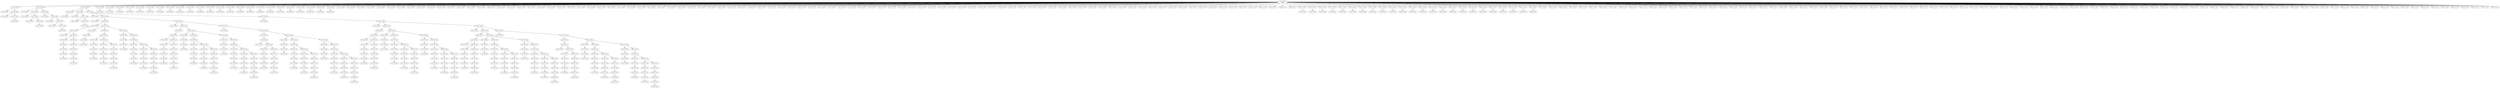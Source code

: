 digraph IST_t1 {
  rankdir=TB;
  "[1 2 3 4 5 6]" [label="[1 2 3 4 5 6]\nROOT"];
  "[1 2 3 4 6 5]" [label="[1 2 3 4 6 5]"];
  "[1 2 3 5 4 6]" [label="[1 2 3 5 4 6]"];
  "[1 2 3 5 6 4]" [label="[1 2 3 5 6 4]"];
  "[1 2 3 6 4 5]" [label="[1 2 3 6 4 5]"];
  "[1 2 3 6 5 4]" [label="[1 2 3 6 5 4]"];
  "[1 2 4 3 5 6]" [label="[1 2 4 3 5 6]"];
  "[1 2 4 3 6 5]" [label="[1 2 4 3 6 5]"];
  "[1 2 4 5 3 6]" [label="[1 2 4 5 3 6]"];
  "[1 2 4 5 6 3]" [label="[1 2 4 5 6 3]"];
  "[1 2 4 6 3 5]" [label="[1 2 4 6 3 5]"];
  "[1 2 4 6 5 3]" [label="[1 2 4 6 5 3]"];
  "[1 2 5 3 4 6]" [label="[1 2 5 3 4 6]"];
  "[1 2 5 3 6 4]" [label="[1 2 5 3 6 4]"];
  "[1 2 5 4 3 6]" [label="[1 2 5 4 3 6]"];
  "[1 2 5 4 6 3]" [label="[1 2 5 4 6 3]"];
  "[1 2 5 6 3 4]" [label="[1 2 5 6 3 4]"];
  "[1 2 5 6 4 3]" [label="[1 2 5 6 4 3]"];
  "[1 2 6 3 4 5]" [label="[1 2 6 3 4 5]"];
  "[1 2 6 3 5 4]" [label="[1 2 6 3 5 4]"];
  "[1 2 6 4 3 5]" [label="[1 2 6 4 3 5]"];
  "[1 2 6 4 5 3]" [label="[1 2 6 4 5 3]"];
  "[1 2 6 5 3 4]" [label="[1 2 6 5 3 4]"];
  "[1 2 6 5 4 3]" [label="[1 2 6 5 4 3]"];
  "[1 3 2 4 5 6]" [label="[1 3 2 4 5 6]"];
  "[1 3 2 4 6 5]" [label="[1 3 2 4 6 5]"];
  "[1 3 2 5 4 6]" [label="[1 3 2 5 4 6]"];
  "[1 3 2 5 6 4]" [label="[1 3 2 5 6 4]"];
  "[1 3 2 6 4 5]" [label="[1 3 2 6 4 5]"];
  "[1 3 2 6 5 4]" [label="[1 3 2 6 5 4]"];
  "[1 3 4 2 5 6]" [label="[1 3 4 2 5 6]"];
  "[1 3 4 2 6 5]" [label="[1 3 4 2 6 5]"];
  "[1 3 4 5 2 6]" [label="[1 3 4 5 2 6]"];
  "[1 3 4 5 6 2]" [label="[1 3 4 5 6 2]"];
  "[1 3 4 6 2 5]" [label="[1 3 4 6 2 5]"];
  "[1 3 4 6 5 2]" [label="[1 3 4 6 5 2]"];
  "[1 3 5 2 4 6]" [label="[1 3 5 2 4 6]"];
  "[1 3 5 2 6 4]" [label="[1 3 5 2 6 4]"];
  "[1 3 5 4 2 6]" [label="[1 3 5 4 2 6]"];
  "[1 3 5 4 6 2]" [label="[1 3 5 4 6 2]"];
  "[1 3 5 6 2 4]" [label="[1 3 5 6 2 4]"];
  "[1 3 5 6 4 2]" [label="[1 3 5 6 4 2]"];
  "[1 3 6 2 4 5]" [label="[1 3 6 2 4 5]"];
  "[1 3 6 2 5 4]" [label="[1 3 6 2 5 4]"];
  "[1 3 6 4 2 5]" [label="[1 3 6 4 2 5]"];
  "[1 3 6 4 5 2]" [label="[1 3 6 4 5 2]"];
  "[1 3 6 5 2 4]" [label="[1 3 6 5 2 4]"];
  "[1 3 6 5 4 2]" [label="[1 3 6 5 4 2]"];
  "[1 4 2 3 5 6]" [label="[1 4 2 3 5 6]"];
  "[1 4 2 3 6 5]" [label="[1 4 2 3 6 5]"];
  "[1 4 2 5 3 6]" [label="[1 4 2 5 3 6]"];
  "[1 4 2 5 6 3]" [label="[1 4 2 5 6 3]"];
  "[1 4 2 6 3 5]" [label="[1 4 2 6 3 5]"];
  "[1 4 2 6 5 3]" [label="[1 4 2 6 5 3]"];
  "[1 4 3 2 5 6]" [label="[1 4 3 2 5 6]"];
  "[1 4 3 2 6 5]" [label="[1 4 3 2 6 5]"];
  "[1 4 3 5 2 6]" [label="[1 4 3 5 2 6]"];
  "[1 4 3 5 6 2]" [label="[1 4 3 5 6 2]"];
  "[1 4 3 6 2 5]" [label="[1 4 3 6 2 5]"];
  "[1 4 3 6 5 2]" [label="[1 4 3 6 5 2]"];
  "[1 4 5 2 3 6]" [label="[1 4 5 2 3 6]"];
  "[1 4 5 2 6 3]" [label="[1 4 5 2 6 3]"];
  "[1 4 5 3 2 6]" [label="[1 4 5 3 2 6]"];
  "[1 4 5 3 6 2]" [label="[1 4 5 3 6 2]"];
  "[1 4 5 6 2 3]" [label="[1 4 5 6 2 3]"];
  "[1 4 5 6 3 2]" [label="[1 4 5 6 3 2]"];
  "[1 4 6 2 3 5]" [label="[1 4 6 2 3 5]"];
  "[1 4 6 2 5 3]" [label="[1 4 6 2 5 3]"];
  "[1 4 6 3 2 5]" [label="[1 4 6 3 2 5]"];
  "[1 4 6 3 5 2]" [label="[1 4 6 3 5 2]"];
  "[1 4 6 5 2 3]" [label="[1 4 6 5 2 3]"];
  "[1 4 6 5 3 2]" [label="[1 4 6 5 3 2]"];
  "[1 5 2 3 4 6]" [label="[1 5 2 3 4 6]"];
  "[1 5 2 3 6 4]" [label="[1 5 2 3 6 4]"];
  "[1 5 2 4 3 6]" [label="[1 5 2 4 3 6]"];
  "[1 5 2 4 6 3]" [label="[1 5 2 4 6 3]"];
  "[1 5 2 6 3 4]" [label="[1 5 2 6 3 4]"];
  "[1 5 2 6 4 3]" [label="[1 5 2 6 4 3]"];
  "[1 5 3 2 4 6]" [label="[1 5 3 2 4 6]"];
  "[1 5 3 2 6 4]" [label="[1 5 3 2 6 4]"];
  "[1 5 3 4 2 6]" [label="[1 5 3 4 2 6]"];
  "[1 5 3 4 6 2]" [label="[1 5 3 4 6 2]"];
  "[1 5 3 6 2 4]" [label="[1 5 3 6 2 4]"];
  "[1 5 3 6 4 2]" [label="[1 5 3 6 4 2]"];
  "[1 5 4 2 3 6]" [label="[1 5 4 2 3 6]"];
  "[1 5 4 2 6 3]" [label="[1 5 4 2 6 3]"];
  "[1 5 4 3 2 6]" [label="[1 5 4 3 2 6]"];
  "[1 5 4 3 6 2]" [label="[1 5 4 3 6 2]"];
  "[1 5 4 6 2 3]" [label="[1 5 4 6 2 3]"];
  "[1 5 4 6 3 2]" [label="[1 5 4 6 3 2]"];
  "[1 5 6 2 3 4]" [label="[1 5 6 2 3 4]"];
  "[1 5 6 2 4 3]" [label="[1 5 6 2 4 3]"];
  "[1 5 6 3 2 4]" [label="[1 5 6 3 2 4]"];
  "[1 5 6 3 4 2]" [label="[1 5 6 3 4 2]"];
  "[1 5 6 4 2 3]" [label="[1 5 6 4 2 3]"];
  "[1 5 6 4 3 2]" [label="[1 5 6 4 3 2]"];
  "[1 6 2 3 4 5]" [label="[1 6 2 3 4 5]"];
  "[1 6 2 3 5 4]" [label="[1 6 2 3 5 4]"];
  "[1 6 2 4 3 5]" [label="[1 6 2 4 3 5]"];
  "[1 6 2 4 5 3]" [label="[1 6 2 4 5 3]"];
  "[1 6 2 5 3 4]" [label="[1 6 2 5 3 4]"];
  "[1 6 2 5 4 3]" [label="[1 6 2 5 4 3]"];
  "[1 6 3 2 4 5]" [label="[1 6 3 2 4 5]"];
  "[1 6 3 2 5 4]" [label="[1 6 3 2 5 4]"];
  "[1 6 3 4 2 5]" [label="[1 6 3 4 2 5]"];
  "[1 6 3 4 5 2]" [label="[1 6 3 4 5 2]"];
  "[1 6 3 5 2 4]" [label="[1 6 3 5 2 4]"];
  "[1 6 3 5 4 2]" [label="[1 6 3 5 4 2]"];
  "[1 6 4 2 3 5]" [label="[1 6 4 2 3 5]"];
  "[1 6 4 2 5 3]" [label="[1 6 4 2 5 3]"];
  "[1 6 4 3 2 5]" [label="[1 6 4 3 2 5]"];
  "[1 6 4 3 5 2]" [label="[1 6 4 3 5 2]"];
  "[1 6 4 5 2 3]" [label="[1 6 4 5 2 3]"];
  "[1 6 4 5 3 2]" [label="[1 6 4 5 3 2]"];
  "[1 6 5 2 3 4]" [label="[1 6 5 2 3 4]"];
  "[1 6 5 2 4 3]" [label="[1 6 5 2 4 3]"];
  "[1 6 5 3 2 4]" [label="[1 6 5 3 2 4]"];
  "[1 6 5 3 4 2]" [label="[1 6 5 3 4 2]"];
  "[1 6 5 4 2 3]" [label="[1 6 5 4 2 3]"];
  "[1 6 5 4 3 2]" [label="[1 6 5 4 3 2]"];
  "[2 1 3 4 5 6]" [label="[2 1 3 4 5 6]"];
  "[2 1 3 4 6 5]" [label="[2 1 3 4 6 5]"];
  "[2 1 3 5 4 6]" [label="[2 1 3 5 4 6]"];
  "[2 1 3 5 6 4]" [label="[2 1 3 5 6 4]"];
  "[2 1 3 6 4 5]" [label="[2 1 3 6 4 5]"];
  "[2 1 3 6 5 4]" [label="[2 1 3 6 5 4]"];
  "[2 1 4 3 5 6]" [label="[2 1 4 3 5 6]"];
  "[2 1 4 3 6 5]" [label="[2 1 4 3 6 5]"];
  "[2 1 4 5 3 6]" [label="[2 1 4 5 3 6]"];
  "[2 1 4 5 6 3]" [label="[2 1 4 5 6 3]"];
  "[2 1 4 6 3 5]" [label="[2 1 4 6 3 5]"];
  "[2 1 4 6 5 3]" [label="[2 1 4 6 5 3]"];
  "[2 1 5 3 4 6]" [label="[2 1 5 3 4 6]"];
  "[2 1 5 3 6 4]" [label="[2 1 5 3 6 4]"];
  "[2 1 5 4 3 6]" [label="[2 1 5 4 3 6]"];
  "[2 1 5 4 6 3]" [label="[2 1 5 4 6 3]"];
  "[2 1 5 6 3 4]" [label="[2 1 5 6 3 4]"];
  "[2 1 5 6 4 3]" [label="[2 1 5 6 4 3]"];
  "[2 1 6 3 4 5]" [label="[2 1 6 3 4 5]"];
  "[2 1 6 3 5 4]" [label="[2 1 6 3 5 4]"];
  "[2 1 6 4 3 5]" [label="[2 1 6 4 3 5]"];
  "[2 1 6 4 5 3]" [label="[2 1 6 4 5 3]"];
  "[2 1 6 5 3 4]" [label="[2 1 6 5 3 4]"];
  "[2 1 6 5 4 3]" [label="[2 1 6 5 4 3]"];
  "[2 3 1 4 5 6]" [label="[2 3 1 4 5 6]"];
  "[2 3 1 4 6 5]" [label="[2 3 1 4 6 5]"];
  "[2 3 1 5 4 6]" [label="[2 3 1 5 4 6]"];
  "[2 3 1 5 6 4]" [label="[2 3 1 5 6 4]"];
  "[2 3 1 6 4 5]" [label="[2 3 1 6 4 5]"];
  "[2 3 1 6 5 4]" [label="[2 3 1 6 5 4]"];
  "[2 3 4 1 5 6]" [label="[2 3 4 1 5 6]"];
  "[2 3 4 1 6 5]" [label="[2 3 4 1 6 5]"];
  "[2 3 4 5 1 6]" [label="[2 3 4 5 1 6]"];
  "[2 3 4 5 6 1]" [label="[2 3 4 5 6 1]"];
  "[2 3 4 6 1 5]" [label="[2 3 4 6 1 5]"];
  "[2 3 4 6 5 1]" [label="[2 3 4 6 5 1]"];
  "[2 3 5 1 4 6]" [label="[2 3 5 1 4 6]"];
  "[2 3 5 1 6 4]" [label="[2 3 5 1 6 4]"];
  "[2 3 5 4 1 6]" [label="[2 3 5 4 1 6]"];
  "[2 3 5 4 6 1]" [label="[2 3 5 4 6 1]"];
  "[2 3 5 6 1 4]" [label="[2 3 5 6 1 4]"];
  "[2 3 5 6 4 1]" [label="[2 3 5 6 4 1]"];
  "[2 3 6 1 4 5]" [label="[2 3 6 1 4 5]"];
  "[2 3 6 1 5 4]" [label="[2 3 6 1 5 4]"];
  "[2 3 6 4 1 5]" [label="[2 3 6 4 1 5]"];
  "[2 3 6 4 5 1]" [label="[2 3 6 4 5 1]"];
  "[2 3 6 5 1 4]" [label="[2 3 6 5 1 4]"];
  "[2 3 6 5 4 1]" [label="[2 3 6 5 4 1]"];
  "[2 4 1 3 5 6]" [label="[2 4 1 3 5 6]"];
  "[2 4 1 3 6 5]" [label="[2 4 1 3 6 5]"];
  "[2 4 1 5 3 6]" [label="[2 4 1 5 3 6]"];
  "[2 4 1 5 6 3]" [label="[2 4 1 5 6 3]"];
  "[2 4 1 6 3 5]" [label="[2 4 1 6 3 5]"];
  "[2 4 1 6 5 3]" [label="[2 4 1 6 5 3]"];
  "[2 4 3 1 5 6]" [label="[2 4 3 1 5 6]"];
  "[2 4 3 1 6 5]" [label="[2 4 3 1 6 5]"];
  "[2 4 3 5 1 6]" [label="[2 4 3 5 1 6]"];
  "[2 4 3 5 6 1]" [label="[2 4 3 5 6 1]"];
  "[2 4 3 6 1 5]" [label="[2 4 3 6 1 5]"];
  "[2 4 3 6 5 1]" [label="[2 4 3 6 5 1]"];
  "[2 4 5 1 3 6]" [label="[2 4 5 1 3 6]"];
  "[2 4 5 1 6 3]" [label="[2 4 5 1 6 3]"];
  "[2 4 5 3 1 6]" [label="[2 4 5 3 1 6]"];
  "[2 4 5 3 6 1]" [label="[2 4 5 3 6 1]"];
  "[2 4 5 6 1 3]" [label="[2 4 5 6 1 3]"];
  "[2 4 5 6 3 1]" [label="[2 4 5 6 3 1]"];
  "[2 4 6 1 3 5]" [label="[2 4 6 1 3 5]"];
  "[2 4 6 1 5 3]" [label="[2 4 6 1 5 3]"];
  "[2 4 6 3 1 5]" [label="[2 4 6 3 1 5]"];
  "[2 4 6 3 5 1]" [label="[2 4 6 3 5 1]"];
  "[2 4 6 5 1 3]" [label="[2 4 6 5 1 3]"];
  "[2 4 6 5 3 1]" [label="[2 4 6 5 3 1]"];
  "[2 5 1 3 4 6]" [label="[2 5 1 3 4 6]"];
  "[2 5 1 3 6 4]" [label="[2 5 1 3 6 4]"];
  "[2 5 1 4 3 6]" [label="[2 5 1 4 3 6]"];
  "[2 5 1 4 6 3]" [label="[2 5 1 4 6 3]"];
  "[2 5 1 6 3 4]" [label="[2 5 1 6 3 4]"];
  "[2 5 1 6 4 3]" [label="[2 5 1 6 4 3]"];
  "[2 5 3 1 4 6]" [label="[2 5 3 1 4 6]"];
  "[2 5 3 1 6 4]" [label="[2 5 3 1 6 4]"];
  "[2 5 3 4 1 6]" [label="[2 5 3 4 1 6]"];
  "[2 5 3 4 6 1]" [label="[2 5 3 4 6 1]"];
  "[2 5 3 6 1 4]" [label="[2 5 3 6 1 4]"];
  "[2 5 3 6 4 1]" [label="[2 5 3 6 4 1]"];
  "[2 5 4 1 3 6]" [label="[2 5 4 1 3 6]"];
  "[2 5 4 1 6 3]" [label="[2 5 4 1 6 3]"];
  "[2 5 4 3 1 6]" [label="[2 5 4 3 1 6]"];
  "[2 5 4 3 6 1]" [label="[2 5 4 3 6 1]"];
  "[2 5 4 6 1 3]" [label="[2 5 4 6 1 3]"];
  "[2 5 4 6 3 1]" [label="[2 5 4 6 3 1]"];
  "[2 5 6 1 3 4]" [label="[2 5 6 1 3 4]"];
  "[2 5 6 1 4 3]" [label="[2 5 6 1 4 3]"];
  "[2 5 6 3 1 4]" [label="[2 5 6 3 1 4]"];
  "[2 5 6 3 4 1]" [label="[2 5 6 3 4 1]"];
  "[2 5 6 4 1 3]" [label="[2 5 6 4 1 3]"];
  "[2 5 6 4 3 1]" [label="[2 5 6 4 3 1]"];
  "[2 6 1 3 4 5]" [label="[2 6 1 3 4 5]"];
  "[2 6 1 3 5 4]" [label="[2 6 1 3 5 4]"];
  "[2 6 1 4 3 5]" [label="[2 6 1 4 3 5]"];
  "[2 6 1 4 5 3]" [label="[2 6 1 4 5 3]"];
  "[2 6 1 5 3 4]" [label="[2 6 1 5 3 4]"];
  "[2 6 1 5 4 3]" [label="[2 6 1 5 4 3]"];
  "[2 6 3 1 4 5]" [label="[2 6 3 1 4 5]"];
  "[2 6 3 1 5 4]" [label="[2 6 3 1 5 4]"];
  "[2 6 3 4 1 5]" [label="[2 6 3 4 1 5]"];
  "[2 6 3 4 5 1]" [label="[2 6 3 4 5 1]"];
  "[2 6 3 5 1 4]" [label="[2 6 3 5 1 4]"];
  "[2 6 3 5 4 1]" [label="[2 6 3 5 4 1]"];
  "[2 6 4 1 3 5]" [label="[2 6 4 1 3 5]"];
  "[2 6 4 1 5 3]" [label="[2 6 4 1 5 3]"];
  "[2 6 4 3 1 5]" [label="[2 6 4 3 1 5]"];
  "[2 6 4 3 5 1]" [label="[2 6 4 3 5 1]"];
  "[2 6 4 5 1 3]" [label="[2 6 4 5 1 3]"];
  "[2 6 4 5 3 1]" [label="[2 6 4 5 3 1]"];
  "[2 6 5 1 3 4]" [label="[2 6 5 1 3 4]"];
  "[2 6 5 1 4 3]" [label="[2 6 5 1 4 3]"];
  "[2 6 5 3 1 4]" [label="[2 6 5 3 1 4]"];
  "[2 6 5 3 4 1]" [label="[2 6 5 3 4 1]"];
  "[2 6 5 4 1 3]" [label="[2 6 5 4 1 3]"];
  "[2 6 5 4 3 1]" [label="[2 6 5 4 3 1]"];
  "[3 1 2 4 5 6]" [label="[3 1 2 4 5 6]"];
  "[3 1 2 4 6 5]" [label="[3 1 2 4 6 5]"];
  "[3 1 2 5 4 6]" [label="[3 1 2 5 4 6]"];
  "[3 1 2 5 6 4]" [label="[3 1 2 5 6 4]"];
  "[3 1 2 6 4 5]" [label="[3 1 2 6 4 5]"];
  "[3 1 2 6 5 4]" [label="[3 1 2 6 5 4]"];
  "[3 1 4 2 5 6]" [label="[3 1 4 2 5 6]"];
  "[3 1 4 2 6 5]" [label="[3 1 4 2 6 5]"];
  "[3 1 4 5 2 6]" [label="[3 1 4 5 2 6]"];
  "[3 1 4 5 6 2]" [label="[3 1 4 5 6 2]"];
  "[3 1 4 6 2 5]" [label="[3 1 4 6 2 5]"];
  "[3 1 4 6 5 2]" [label="[3 1 4 6 5 2]"];
  "[3 1 5 2 4 6]" [label="[3 1 5 2 4 6]"];
  "[3 1 5 2 6 4]" [label="[3 1 5 2 6 4]"];
  "[3 1 5 4 2 6]" [label="[3 1 5 4 2 6]"];
  "[3 1 5 4 6 2]" [label="[3 1 5 4 6 2]"];
  "[3 1 5 6 2 4]" [label="[3 1 5 6 2 4]"];
  "[3 1 5 6 4 2]" [label="[3 1 5 6 4 2]"];
  "[3 1 6 2 4 5]" [label="[3 1 6 2 4 5]"];
  "[3 1 6 2 5 4]" [label="[3 1 6 2 5 4]"];
  "[3 1 6 4 2 5]" [label="[3 1 6 4 2 5]"];
  "[3 1 6 4 5 2]" [label="[3 1 6 4 5 2]"];
  "[3 1 6 5 2 4]" [label="[3 1 6 5 2 4]"];
  "[3 1 6 5 4 2]" [label="[3 1 6 5 4 2]"];
  "[3 2 1 4 5 6]" [label="[3 2 1 4 5 6]"];
  "[3 2 1 4 6 5]" [label="[3 2 1 4 6 5]"];
  "[3 2 1 5 4 6]" [label="[3 2 1 5 4 6]"];
  "[3 2 1 5 6 4]" [label="[3 2 1 5 6 4]"];
  "[3 2 1 6 4 5]" [label="[3 2 1 6 4 5]"];
  "[3 2 1 6 5 4]" [label="[3 2 1 6 5 4]"];
  "[3 2 4 1 5 6]" [label="[3 2 4 1 5 6]"];
  "[3 2 4 1 6 5]" [label="[3 2 4 1 6 5]"];
  "[3 2 4 5 1 6]" [label="[3 2 4 5 1 6]"];
  "[3 2 4 5 6 1]" [label="[3 2 4 5 6 1]"];
  "[3 2 4 6 1 5]" [label="[3 2 4 6 1 5]"];
  "[3 2 4 6 5 1]" [label="[3 2 4 6 5 1]"];
  "[3 2 5 1 4 6]" [label="[3 2 5 1 4 6]"];
  "[3 2 5 1 6 4]" [label="[3 2 5 1 6 4]"];
  "[3 2 5 4 1 6]" [label="[3 2 5 4 1 6]"];
  "[3 2 5 4 6 1]" [label="[3 2 5 4 6 1]"];
  "[3 2 5 6 1 4]" [label="[3 2 5 6 1 4]"];
  "[3 2 5 6 4 1]" [label="[3 2 5 6 4 1]"];
  "[3 2 6 1 4 5]" [label="[3 2 6 1 4 5]"];
  "[3 2 6 1 5 4]" [label="[3 2 6 1 5 4]"];
  "[3 2 6 4 1 5]" [label="[3 2 6 4 1 5]"];
  "[3 2 6 4 5 1]" [label="[3 2 6 4 5 1]"];
  "[3 2 6 5 1 4]" [label="[3 2 6 5 1 4]"];
  "[3 2 6 5 4 1]" [label="[3 2 6 5 4 1]"];
  "[3 4 1 2 5 6]" [label="[3 4 1 2 5 6]"];
  "[3 4 1 2 6 5]" [label="[3 4 1 2 6 5]"];
  "[3 4 1 5 2 6]" [label="[3 4 1 5 2 6]"];
  "[3 4 1 5 6 2]" [label="[3 4 1 5 6 2]"];
  "[3 4 1 6 2 5]" [label="[3 4 1 6 2 5]"];
  "[3 4 1 6 5 2]" [label="[3 4 1 6 5 2]"];
  "[3 4 2 1 5 6]" [label="[3 4 2 1 5 6]"];
  "[3 4 2 1 6 5]" [label="[3 4 2 1 6 5]"];
  "[3 4 2 5 1 6]" [label="[3 4 2 5 1 6]"];
  "[3 4 2 5 6 1]" [label="[3 4 2 5 6 1]"];
  "[3 4 2 6 1 5]" [label="[3 4 2 6 1 5]"];
  "[3 4 2 6 5 1]" [label="[3 4 2 6 5 1]"];
  "[3 4 5 1 2 6]" [label="[3 4 5 1 2 6]"];
  "[3 4 5 1 6 2]" [label="[3 4 5 1 6 2]"];
  "[3 4 5 2 1 6]" [label="[3 4 5 2 1 6]"];
  "[3 4 5 2 6 1]" [label="[3 4 5 2 6 1]"];
  "[3 4 5 6 1 2]" [label="[3 4 5 6 1 2]"];
  "[3 4 5 6 2 1]" [label="[3 4 5 6 2 1]"];
  "[3 4 6 1 2 5]" [label="[3 4 6 1 2 5]"];
  "[3 4 6 1 5 2]" [label="[3 4 6 1 5 2]"];
  "[3 4 6 2 1 5]" [label="[3 4 6 2 1 5]"];
  "[3 4 6 2 5 1]" [label="[3 4 6 2 5 1]"];
  "[3 4 6 5 1 2]" [label="[3 4 6 5 1 2]"];
  "[3 4 6 5 2 1]" [label="[3 4 6 5 2 1]"];
  "[3 5 1 2 4 6]" [label="[3 5 1 2 4 6]"];
  "[3 5 1 2 6 4]" [label="[3 5 1 2 6 4]"];
  "[3 5 1 4 2 6]" [label="[3 5 1 4 2 6]"];
  "[3 5 1 4 6 2]" [label="[3 5 1 4 6 2]"];
  "[3 5 1 6 2 4]" [label="[3 5 1 6 2 4]"];
  "[3 5 1 6 4 2]" [label="[3 5 1 6 4 2]"];
  "[3 5 2 1 4 6]" [label="[3 5 2 1 4 6]"];
  "[3 5 2 1 6 4]" [label="[3 5 2 1 6 4]"];
  "[3 5 2 4 1 6]" [label="[3 5 2 4 1 6]"];
  "[3 5 2 4 6 1]" [label="[3 5 2 4 6 1]"];
  "[3 5 2 6 1 4]" [label="[3 5 2 6 1 4]"];
  "[3 5 2 6 4 1]" [label="[3 5 2 6 4 1]"];
  "[3 5 4 1 2 6]" [label="[3 5 4 1 2 6]"];
  "[3 5 4 1 6 2]" [label="[3 5 4 1 6 2]"];
  "[3 5 4 2 1 6]" [label="[3 5 4 2 1 6]"];
  "[3 5 4 2 6 1]" [label="[3 5 4 2 6 1]"];
  "[3 5 4 6 1 2]" [label="[3 5 4 6 1 2]"];
  "[3 5 4 6 2 1]" [label="[3 5 4 6 2 1]"];
  "[3 5 6 1 2 4]" [label="[3 5 6 1 2 4]"];
  "[3 5 6 1 4 2]" [label="[3 5 6 1 4 2]"];
  "[3 5 6 2 1 4]" [label="[3 5 6 2 1 4]"];
  "[3 5 6 2 4 1]" [label="[3 5 6 2 4 1]"];
  "[3 5 6 4 1 2]" [label="[3 5 6 4 1 2]"];
  "[3 5 6 4 2 1]" [label="[3 5 6 4 2 1]"];
  "[3 6 1 2 4 5]" [label="[3 6 1 2 4 5]"];
  "[3 6 1 2 5 4]" [label="[3 6 1 2 5 4]"];
  "[3 6 1 4 2 5]" [label="[3 6 1 4 2 5]"];
  "[3 6 1 4 5 2]" [label="[3 6 1 4 5 2]"];
  "[3 6 1 5 2 4]" [label="[3 6 1 5 2 4]"];
  "[3 6 1 5 4 2]" [label="[3 6 1 5 4 2]"];
  "[3 6 2 1 4 5]" [label="[3 6 2 1 4 5]"];
  "[3 6 2 1 5 4]" [label="[3 6 2 1 5 4]"];
  "[3 6 2 4 1 5]" [label="[3 6 2 4 1 5]"];
  "[3 6 2 4 5 1]" [label="[3 6 2 4 5 1]"];
  "[3 6 2 5 1 4]" [label="[3 6 2 5 1 4]"];
  "[3 6 2 5 4 1]" [label="[3 6 2 5 4 1]"];
  "[3 6 4 1 2 5]" [label="[3 6 4 1 2 5]"];
  "[3 6 4 1 5 2]" [label="[3 6 4 1 5 2]"];
  "[3 6 4 2 1 5]" [label="[3 6 4 2 1 5]"];
  "[3 6 4 2 5 1]" [label="[3 6 4 2 5 1]"];
  "[3 6 4 5 1 2]" [label="[3 6 4 5 1 2]"];
  "[3 6 4 5 2 1]" [label="[3 6 4 5 2 1]"];
  "[3 6 5 1 2 4]" [label="[3 6 5 1 2 4]"];
  "[3 6 5 1 4 2]" [label="[3 6 5 1 4 2]"];
  "[3 6 5 2 1 4]" [label="[3 6 5 2 1 4]"];
  "[3 6 5 2 4 1]" [label="[3 6 5 2 4 1]"];
  "[3 6 5 4 1 2]" [label="[3 6 5 4 1 2]"];
  "[3 6 5 4 2 1]" [label="[3 6 5 4 2 1]"];
  "[4 1 2 3 5 6]" [label="[4 1 2 3 5 6]"];
  "[4 1 2 3 6 5]" [label="[4 1 2 3 6 5]"];
  "[4 1 2 5 3 6]" [label="[4 1 2 5 3 6]"];
  "[4 1 2 5 6 3]" [label="[4 1 2 5 6 3]"];
  "[4 1 2 6 3 5]" [label="[4 1 2 6 3 5]"];
  "[4 1 2 6 5 3]" [label="[4 1 2 6 5 3]"];
  "[4 1 3 2 5 6]" [label="[4 1 3 2 5 6]"];
  "[4 1 3 2 6 5]" [label="[4 1 3 2 6 5]"];
  "[4 1 3 5 2 6]" [label="[4 1 3 5 2 6]"];
  "[4 1 3 5 6 2]" [label="[4 1 3 5 6 2]"];
  "[4 1 3 6 2 5]" [label="[4 1 3 6 2 5]"];
  "[4 1 3 6 5 2]" [label="[4 1 3 6 5 2]"];
  "[4 1 5 2 3 6]" [label="[4 1 5 2 3 6]"];
  "[4 1 5 2 6 3]" [label="[4 1 5 2 6 3]"];
  "[4 1 5 3 2 6]" [label="[4 1 5 3 2 6]"];
  "[4 1 5 3 6 2]" [label="[4 1 5 3 6 2]"];
  "[4 1 5 6 2 3]" [label="[4 1 5 6 2 3]"];
  "[4 1 5 6 3 2]" [label="[4 1 5 6 3 2]"];
  "[4 1 6 2 3 5]" [label="[4 1 6 2 3 5]"];
  "[4 1 6 2 5 3]" [label="[4 1 6 2 5 3]"];
  "[4 1 6 3 2 5]" [label="[4 1 6 3 2 5]"];
  "[4 1 6 3 5 2]" [label="[4 1 6 3 5 2]"];
  "[4 1 6 5 2 3]" [label="[4 1 6 5 2 3]"];
  "[4 1 6 5 3 2]" [label="[4 1 6 5 3 2]"];
  "[4 2 1 3 5 6]" [label="[4 2 1 3 5 6]"];
  "[4 2 1 3 6 5]" [label="[4 2 1 3 6 5]"];
  "[4 2 1 5 3 6]" [label="[4 2 1 5 3 6]"];
  "[4 2 1 5 6 3]" [label="[4 2 1 5 6 3]"];
  "[4 2 1 6 3 5]" [label="[4 2 1 6 3 5]"];
  "[4 2 1 6 5 3]" [label="[4 2 1 6 5 3]"];
  "[4 2 3 1 5 6]" [label="[4 2 3 1 5 6]"];
  "[4 2 3 1 6 5]" [label="[4 2 3 1 6 5]"];
  "[4 2 3 5 1 6]" [label="[4 2 3 5 1 6]"];
  "[4 2 3 5 6 1]" [label="[4 2 3 5 6 1]"];
  "[4 2 3 6 1 5]" [label="[4 2 3 6 1 5]"];
  "[4 2 3 6 5 1]" [label="[4 2 3 6 5 1]"];
  "[4 2 5 1 3 6]" [label="[4 2 5 1 3 6]"];
  "[4 2 5 1 6 3]" [label="[4 2 5 1 6 3]"];
  "[4 2 5 3 1 6]" [label="[4 2 5 3 1 6]"];
  "[4 2 5 3 6 1]" [label="[4 2 5 3 6 1]"];
  "[4 2 5 6 1 3]" [label="[4 2 5 6 1 3]"];
  "[4 2 5 6 3 1]" [label="[4 2 5 6 3 1]"];
  "[4 2 6 1 3 5]" [label="[4 2 6 1 3 5]"];
  "[4 2 6 1 5 3]" [label="[4 2 6 1 5 3]"];
  "[4 2 6 3 1 5]" [label="[4 2 6 3 1 5]"];
  "[4 2 6 3 5 1]" [label="[4 2 6 3 5 1]"];
  "[4 2 6 5 1 3]" [label="[4 2 6 5 1 3]"];
  "[4 2 6 5 3 1]" [label="[4 2 6 5 3 1]"];
  "[4 3 1 2 5 6]" [label="[4 3 1 2 5 6]"];
  "[4 3 1 2 6 5]" [label="[4 3 1 2 6 5]"];
  "[4 3 1 5 2 6]" [label="[4 3 1 5 2 6]"];
  "[4 3 1 5 6 2]" [label="[4 3 1 5 6 2]"];
  "[4 3 1 6 2 5]" [label="[4 3 1 6 2 5]"];
  "[4 3 1 6 5 2]" [label="[4 3 1 6 5 2]"];
  "[4 3 2 1 5 6]" [label="[4 3 2 1 5 6]"];
  "[4 3 2 1 6 5]" [label="[4 3 2 1 6 5]"];
  "[4 3 2 5 1 6]" [label="[4 3 2 5 1 6]"];
  "[4 3 2 5 6 1]" [label="[4 3 2 5 6 1]"];
  "[4 3 2 6 1 5]" [label="[4 3 2 6 1 5]"];
  "[4 3 2 6 5 1]" [label="[4 3 2 6 5 1]"];
  "[4 3 5 1 2 6]" [label="[4 3 5 1 2 6]"];
  "[4 3 5 1 6 2]" [label="[4 3 5 1 6 2]"];
  "[4 3 5 2 1 6]" [label="[4 3 5 2 1 6]"];
  "[4 3 5 2 6 1]" [label="[4 3 5 2 6 1]"];
  "[4 3 5 6 1 2]" [label="[4 3 5 6 1 2]"];
  "[4 3 5 6 2 1]" [label="[4 3 5 6 2 1]"];
  "[4 3 6 1 2 5]" [label="[4 3 6 1 2 5]"];
  "[4 3 6 1 5 2]" [label="[4 3 6 1 5 2]"];
  "[4 3 6 2 1 5]" [label="[4 3 6 2 1 5]"];
  "[4 3 6 2 5 1]" [label="[4 3 6 2 5 1]"];
  "[4 3 6 5 1 2]" [label="[4 3 6 5 1 2]"];
  "[4 3 6 5 2 1]" [label="[4 3 6 5 2 1]"];
  "[4 5 1 2 3 6]" [label="[4 5 1 2 3 6]"];
  "[4 5 1 2 6 3]" [label="[4 5 1 2 6 3]"];
  "[4 5 1 3 2 6]" [label="[4 5 1 3 2 6]"];
  "[4 5 1 3 6 2]" [label="[4 5 1 3 6 2]"];
  "[4 5 1 6 2 3]" [label="[4 5 1 6 2 3]"];
  "[4 5 1 6 3 2]" [label="[4 5 1 6 3 2]"];
  "[4 5 2 1 3 6]" [label="[4 5 2 1 3 6]"];
  "[4 5 2 1 6 3]" [label="[4 5 2 1 6 3]"];
  "[4 5 2 3 1 6]" [label="[4 5 2 3 1 6]"];
  "[4 5 2 3 6 1]" [label="[4 5 2 3 6 1]"];
  "[4 5 2 6 1 3]" [label="[4 5 2 6 1 3]"];
  "[4 5 2 6 3 1]" [label="[4 5 2 6 3 1]"];
  "[4 5 3 1 2 6]" [label="[4 5 3 1 2 6]"];
  "[4 5 3 1 6 2]" [label="[4 5 3 1 6 2]"];
  "[4 5 3 2 1 6]" [label="[4 5 3 2 1 6]"];
  "[4 5 3 2 6 1]" [label="[4 5 3 2 6 1]"];
  "[4 5 3 6 1 2]" [label="[4 5 3 6 1 2]"];
  "[4 5 3 6 2 1]" [label="[4 5 3 6 2 1]"];
  "[4 5 6 1 2 3]" [label="[4 5 6 1 2 3]"];
  "[4 5 6 1 3 2]" [label="[4 5 6 1 3 2]"];
  "[4 5 6 2 1 3]" [label="[4 5 6 2 1 3]"];
  "[4 5 6 2 3 1]" [label="[4 5 6 2 3 1]"];
  "[4 5 6 3 1 2]" [label="[4 5 6 3 1 2]"];
  "[4 5 6 3 2 1]" [label="[4 5 6 3 2 1]"];
  "[4 6 1 2 3 5]" [label="[4 6 1 2 3 5]"];
  "[4 6 1 2 5 3]" [label="[4 6 1 2 5 3]"];
  "[4 6 1 3 2 5]" [label="[4 6 1 3 2 5]"];
  "[4 6 1 3 5 2]" [label="[4 6 1 3 5 2]"];
  "[4 6 1 5 2 3]" [label="[4 6 1 5 2 3]"];
  "[4 6 1 5 3 2]" [label="[4 6 1 5 3 2]"];
  "[4 6 2 1 3 5]" [label="[4 6 2 1 3 5]"];
  "[4 6 2 1 5 3]" [label="[4 6 2 1 5 3]"];
  "[4 6 2 3 1 5]" [label="[4 6 2 3 1 5]"];
  "[4 6 2 3 5 1]" [label="[4 6 2 3 5 1]"];
  "[4 6 2 5 1 3]" [label="[4 6 2 5 1 3]"];
  "[4 6 2 5 3 1]" [label="[4 6 2 5 3 1]"];
  "[4 6 3 1 2 5]" [label="[4 6 3 1 2 5]"];
  "[4 6 3 1 5 2]" [label="[4 6 3 1 5 2]"];
  "[4 6 3 2 1 5]" [label="[4 6 3 2 1 5]"];
  "[4 6 3 2 5 1]" [label="[4 6 3 2 5 1]"];
  "[4 6 3 5 1 2]" [label="[4 6 3 5 1 2]"];
  "[4 6 3 5 2 1]" [label="[4 6 3 5 2 1]"];
  "[4 6 5 1 2 3]" [label="[4 6 5 1 2 3]"];
  "[4 6 5 1 3 2]" [label="[4 6 5 1 3 2]"];
  "[4 6 5 2 1 3]" [label="[4 6 5 2 1 3]"];
  "[4 6 5 2 3 1]" [label="[4 6 5 2 3 1]"];
  "[4 6 5 3 1 2]" [label="[4 6 5 3 1 2]"];
  "[4 6 5 3 2 1]" [label="[4 6 5 3 2 1]"];
  "[5 1 2 3 4 6]" [label="[5 1 2 3 4 6]"];
  "[5 1 2 3 6 4]" [label="[5 1 2 3 6 4]"];
  "[5 1 2 4 3 6]" [label="[5 1 2 4 3 6]"];
  "[5 1 2 4 6 3]" [label="[5 1 2 4 6 3]"];
  "[5 1 2 6 3 4]" [label="[5 1 2 6 3 4]"];
  "[5 1 2 6 4 3]" [label="[5 1 2 6 4 3]"];
  "[5 1 3 2 4 6]" [label="[5 1 3 2 4 6]"];
  "[5 1 3 2 6 4]" [label="[5 1 3 2 6 4]"];
  "[5 1 3 4 2 6]" [label="[5 1 3 4 2 6]"];
  "[5 1 3 4 6 2]" [label="[5 1 3 4 6 2]"];
  "[5 1 3 6 2 4]" [label="[5 1 3 6 2 4]"];
  "[5 1 3 6 4 2]" [label="[5 1 3 6 4 2]"];
  "[5 1 4 2 3 6]" [label="[5 1 4 2 3 6]"];
  "[5 1 4 2 6 3]" [label="[5 1 4 2 6 3]"];
  "[5 1 4 3 2 6]" [label="[5 1 4 3 2 6]"];
  "[5 1 4 3 6 2]" [label="[5 1 4 3 6 2]"];
  "[5 1 4 6 2 3]" [label="[5 1 4 6 2 3]"];
  "[5 1 4 6 3 2]" [label="[5 1 4 6 3 2]"];
  "[5 1 6 2 3 4]" [label="[5 1 6 2 3 4]"];
  "[5 1 6 2 4 3]" [label="[5 1 6 2 4 3]"];
  "[5 1 6 3 2 4]" [label="[5 1 6 3 2 4]"];
  "[5 1 6 3 4 2]" [label="[5 1 6 3 4 2]"];
  "[5 1 6 4 2 3]" [label="[5 1 6 4 2 3]"];
  "[5 1 6 4 3 2]" [label="[5 1 6 4 3 2]"];
  "[5 2 1 3 4 6]" [label="[5 2 1 3 4 6]"];
  "[5 2 1 3 6 4]" [label="[5 2 1 3 6 4]"];
  "[5 2 1 4 3 6]" [label="[5 2 1 4 3 6]"];
  "[5 2 1 4 6 3]" [label="[5 2 1 4 6 3]"];
  "[5 2 1 6 3 4]" [label="[5 2 1 6 3 4]"];
  "[5 2 1 6 4 3]" [label="[5 2 1 6 4 3]"];
  "[5 2 3 1 4 6]" [label="[5 2 3 1 4 6]"];
  "[5 2 3 1 6 4]" [label="[5 2 3 1 6 4]"];
  "[5 2 3 4 1 6]" [label="[5 2 3 4 1 6]"];
  "[5 2 3 4 6 1]" [label="[5 2 3 4 6 1]"];
  "[5 2 3 6 1 4]" [label="[5 2 3 6 1 4]"];
  "[5 2 3 6 4 1]" [label="[5 2 3 6 4 1]"];
  "[5 2 4 1 3 6]" [label="[5 2 4 1 3 6]"];
  "[5 2 4 1 6 3]" [label="[5 2 4 1 6 3]"];
  "[5 2 4 3 1 6]" [label="[5 2 4 3 1 6]"];
  "[5 2 4 3 6 1]" [label="[5 2 4 3 6 1]"];
  "[5 2 4 6 1 3]" [label="[5 2 4 6 1 3]"];
  "[5 2 4 6 3 1]" [label="[5 2 4 6 3 1]"];
  "[5 2 6 1 3 4]" [label="[5 2 6 1 3 4]"];
  "[5 2 6 1 4 3]" [label="[5 2 6 1 4 3]"];
  "[5 2 6 3 1 4]" [label="[5 2 6 3 1 4]"];
  "[5 2 6 3 4 1]" [label="[5 2 6 3 4 1]"];
  "[5 2 6 4 1 3]" [label="[5 2 6 4 1 3]"];
  "[5 2 6 4 3 1]" [label="[5 2 6 4 3 1]"];
  "[5 3 1 2 4 6]" [label="[5 3 1 2 4 6]"];
  "[5 3 1 2 6 4]" [label="[5 3 1 2 6 4]"];
  "[5 3 1 4 2 6]" [label="[5 3 1 4 2 6]"];
  "[5 3 1 4 6 2]" [label="[5 3 1 4 6 2]"];
  "[5 3 1 6 2 4]" [label="[5 3 1 6 2 4]"];
  "[5 3 1 6 4 2]" [label="[5 3 1 6 4 2]"];
  "[5 3 2 1 4 6]" [label="[5 3 2 1 4 6]"];
  "[5 3 2 1 6 4]" [label="[5 3 2 1 6 4]"];
  "[5 3 2 4 1 6]" [label="[5 3 2 4 1 6]"];
  "[5 3 2 4 6 1]" [label="[5 3 2 4 6 1]"];
  "[5 3 2 6 1 4]" [label="[5 3 2 6 1 4]"];
  "[5 3 2 6 4 1]" [label="[5 3 2 6 4 1]"];
  "[5 3 4 1 2 6]" [label="[5 3 4 1 2 6]"];
  "[5 3 4 1 6 2]" [label="[5 3 4 1 6 2]"];
  "[5 3 4 2 1 6]" [label="[5 3 4 2 1 6]"];
  "[5 3 4 2 6 1]" [label="[5 3 4 2 6 1]"];
  "[5 3 4 6 1 2]" [label="[5 3 4 6 1 2]"];
  "[5 3 4 6 2 1]" [label="[5 3 4 6 2 1]"];
  "[5 3 6 1 2 4]" [label="[5 3 6 1 2 4]"];
  "[5 3 6 1 4 2]" [label="[5 3 6 1 4 2]"];
  "[5 3 6 2 1 4]" [label="[5 3 6 2 1 4]"];
  "[5 3 6 2 4 1]" [label="[5 3 6 2 4 1]"];
  "[5 3 6 4 1 2]" [label="[5 3 6 4 1 2]"];
  "[5 3 6 4 2 1]" [label="[5 3 6 4 2 1]"];
  "[5 4 1 2 3 6]" [label="[5 4 1 2 3 6]"];
  "[5 4 1 2 6 3]" [label="[5 4 1 2 6 3]"];
  "[5 4 1 3 2 6]" [label="[5 4 1 3 2 6]"];
  "[5 4 1 3 6 2]" [label="[5 4 1 3 6 2]"];
  "[5 4 1 6 2 3]" [label="[5 4 1 6 2 3]"];
  "[5 4 1 6 3 2]" [label="[5 4 1 6 3 2]"];
  "[5 4 2 1 3 6]" [label="[5 4 2 1 3 6]"];
  "[5 4 2 1 6 3]" [label="[5 4 2 1 6 3]"];
  "[5 4 2 3 1 6]" [label="[5 4 2 3 1 6]"];
  "[5 4 2 3 6 1]" [label="[5 4 2 3 6 1]"];
  "[5 4 2 6 1 3]" [label="[5 4 2 6 1 3]"];
  "[5 4 2 6 3 1]" [label="[5 4 2 6 3 1]"];
  "[5 4 3 1 2 6]" [label="[5 4 3 1 2 6]"];
  "[5 4 3 1 6 2]" [label="[5 4 3 1 6 2]"];
  "[5 4 3 2 1 6]" [label="[5 4 3 2 1 6]"];
  "[5 4 3 2 6 1]" [label="[5 4 3 2 6 1]"];
  "[5 4 3 6 1 2]" [label="[5 4 3 6 1 2]"];
  "[5 4 3 6 2 1]" [label="[5 4 3 6 2 1]"];
  "[5 4 6 1 2 3]" [label="[5 4 6 1 2 3]"];
  "[5 4 6 1 3 2]" [label="[5 4 6 1 3 2]"];
  "[5 4 6 2 1 3]" [label="[5 4 6 2 1 3]"];
  "[5 4 6 2 3 1]" [label="[5 4 6 2 3 1]"];
  "[5 4 6 3 1 2]" [label="[5 4 6 3 1 2]"];
  "[5 4 6 3 2 1]" [label="[5 4 6 3 2 1]"];
  "[5 6 1 2 3 4]" [label="[5 6 1 2 3 4]"];
  "[5 6 1 2 4 3]" [label="[5 6 1 2 4 3]"];
  "[5 6 1 3 2 4]" [label="[5 6 1 3 2 4]"];
  "[5 6 1 3 4 2]" [label="[5 6 1 3 4 2]"];
  "[5 6 1 4 2 3]" [label="[5 6 1 4 2 3]"];
  "[5 6 1 4 3 2]" [label="[5 6 1 4 3 2]"];
  "[5 6 2 1 3 4]" [label="[5 6 2 1 3 4]"];
  "[5 6 2 1 4 3]" [label="[5 6 2 1 4 3]"];
  "[5 6 2 3 1 4]" [label="[5 6 2 3 1 4]"];
  "[5 6 2 3 4 1]" [label="[5 6 2 3 4 1]"];
  "[5 6 2 4 1 3]" [label="[5 6 2 4 1 3]"];
  "[5 6 2 4 3 1]" [label="[5 6 2 4 3 1]"];
  "[5 6 3 1 2 4]" [label="[5 6 3 1 2 4]"];
  "[5 6 3 1 4 2]" [label="[5 6 3 1 4 2]"];
  "[5 6 3 2 1 4]" [label="[5 6 3 2 1 4]"];
  "[5 6 3 2 4 1]" [label="[5 6 3 2 4 1]"];
  "[5 6 3 4 1 2]" [label="[5 6 3 4 1 2]"];
  "[5 6 3 4 2 1]" [label="[5 6 3 4 2 1]"];
  "[5 6 4 1 2 3]" [label="[5 6 4 1 2 3]"];
  "[5 6 4 1 3 2]" [label="[5 6 4 1 3 2]"];
  "[5 6 4 2 1 3]" [label="[5 6 4 2 1 3]"];
  "[5 6 4 2 3 1]" [label="[5 6 4 2 3 1]"];
  "[5 6 4 3 1 2]" [label="[5 6 4 3 1 2]"];
  "[5 6 4 3 2 1]" [label="[5 6 4 3 2 1]"];
  "[6 1 2 3 4 5]" [label="[6 1 2 3 4 5]"];
  "[6 1 2 3 5 4]" [label="[6 1 2 3 5 4]"];
  "[6 1 2 4 3 5]" [label="[6 1 2 4 3 5]"];
  "[6 1 2 4 5 3]" [label="[6 1 2 4 5 3]"];
  "[6 1 2 5 3 4]" [label="[6 1 2 5 3 4]"];
  "[6 1 2 5 4 3]" [label="[6 1 2 5 4 3]"];
  "[6 1 3 2 4 5]" [label="[6 1 3 2 4 5]"];
  "[6 1 3 2 5 4]" [label="[6 1 3 2 5 4]"];
  "[6 1 3 4 2 5]" [label="[6 1 3 4 2 5]"];
  "[6 1 3 4 5 2]" [label="[6 1 3 4 5 2]"];
  "[6 1 3 5 2 4]" [label="[6 1 3 5 2 4]"];
  "[6 1 3 5 4 2]" [label="[6 1 3 5 4 2]"];
  "[6 1 4 2 3 5]" [label="[6 1 4 2 3 5]"];
  "[6 1 4 2 5 3]" [label="[6 1 4 2 5 3]"];
  "[6 1 4 3 2 5]" [label="[6 1 4 3 2 5]"];
  "[6 1 4 3 5 2]" [label="[6 1 4 3 5 2]"];
  "[6 1 4 5 2 3]" [label="[6 1 4 5 2 3]"];
  "[6 1 4 5 3 2]" [label="[6 1 4 5 3 2]"];
  "[6 1 5 2 3 4]" [label="[6 1 5 2 3 4]"];
  "[6 1 5 2 4 3]" [label="[6 1 5 2 4 3]"];
  "[6 1 5 3 2 4]" [label="[6 1 5 3 2 4]"];
  "[6 1 5 3 4 2]" [label="[6 1 5 3 4 2]"];
  "[6 1 5 4 2 3]" [label="[6 1 5 4 2 3]"];
  "[6 1 5 4 3 2]" [label="[6 1 5 4 3 2]"];
  "[6 2 1 3 4 5]" [label="[6 2 1 3 4 5]"];
  "[6 2 1 3 5 4]" [label="[6 2 1 3 5 4]"];
  "[6 2 1 4 3 5]" [label="[6 2 1 4 3 5]"];
  "[6 2 1 4 5 3]" [label="[6 2 1 4 5 3]"];
  "[6 2 1 5 3 4]" [label="[6 2 1 5 3 4]"];
  "[6 2 1 5 4 3]" [label="[6 2 1 5 4 3]"];
  "[6 2 3 1 4 5]" [label="[6 2 3 1 4 5]"];
  "[6 2 3 1 5 4]" [label="[6 2 3 1 5 4]"];
  "[6 2 3 4 1 5]" [label="[6 2 3 4 1 5]"];
  "[6 2 3 4 5 1]" [label="[6 2 3 4 5 1]"];
  "[6 2 3 5 1 4]" [label="[6 2 3 5 1 4]"];
  "[6 2 3 5 4 1]" [label="[6 2 3 5 4 1]"];
  "[6 2 4 1 3 5]" [label="[6 2 4 1 3 5]"];
  "[6 2 4 1 5 3]" [label="[6 2 4 1 5 3]"];
  "[6 2 4 3 1 5]" [label="[6 2 4 3 1 5]"];
  "[6 2 4 3 5 1]" [label="[6 2 4 3 5 1]"];
  "[6 2 4 5 1 3]" [label="[6 2 4 5 1 3]"];
  "[6 2 4 5 3 1]" [label="[6 2 4 5 3 1]"];
  "[6 2 5 1 3 4]" [label="[6 2 5 1 3 4]"];
  "[6 2 5 1 4 3]" [label="[6 2 5 1 4 3]"];
  "[6 2 5 3 1 4]" [label="[6 2 5 3 1 4]"];
  "[6 2 5 3 4 1]" [label="[6 2 5 3 4 1]"];
  "[6 2 5 4 1 3]" [label="[6 2 5 4 1 3]"];
  "[6 2 5 4 3 1]" [label="[6 2 5 4 3 1]"];
  "[6 3 1 2 4 5]" [label="[6 3 1 2 4 5]"];
  "[6 3 1 2 5 4]" [label="[6 3 1 2 5 4]"];
  "[6 3 1 4 2 5]" [label="[6 3 1 4 2 5]"];
  "[6 3 1 4 5 2]" [label="[6 3 1 4 5 2]"];
  "[6 3 1 5 2 4]" [label="[6 3 1 5 2 4]"];
  "[6 3 1 5 4 2]" [label="[6 3 1 5 4 2]"];
  "[6 3 2 1 4 5]" [label="[6 3 2 1 4 5]"];
  "[6 3 2 1 5 4]" [label="[6 3 2 1 5 4]"];
  "[6 3 2 4 1 5]" [label="[6 3 2 4 1 5]"];
  "[6 3 2 4 5 1]" [label="[6 3 2 4 5 1]"];
  "[6 3 2 5 1 4]" [label="[6 3 2 5 1 4]"];
  "[6 3 2 5 4 1]" [label="[6 3 2 5 4 1]"];
  "[6 3 4 1 2 5]" [label="[6 3 4 1 2 5]"];
  "[6 3 4 1 5 2]" [label="[6 3 4 1 5 2]"];
  "[6 3 4 2 1 5]" [label="[6 3 4 2 1 5]"];
  "[6 3 4 2 5 1]" [label="[6 3 4 2 5 1]"];
  "[6 3 4 5 1 2]" [label="[6 3 4 5 1 2]"];
  "[6 3 4 5 2 1]" [label="[6 3 4 5 2 1]"];
  "[6 3 5 1 2 4]" [label="[6 3 5 1 2 4]"];
  "[6 3 5 1 4 2]" [label="[6 3 5 1 4 2]"];
  "[6 3 5 2 1 4]" [label="[6 3 5 2 1 4]"];
  "[6 3 5 2 4 1]" [label="[6 3 5 2 4 1]"];
  "[6 3 5 4 1 2]" [label="[6 3 5 4 1 2]"];
  "[6 3 5 4 2 1]" [label="[6 3 5 4 2 1]"];
  "[6 4 1 2 3 5]" [label="[6 4 1 2 3 5]"];
  "[6 4 1 2 5 3]" [label="[6 4 1 2 5 3]"];
  "[6 4 1 3 2 5]" [label="[6 4 1 3 2 5]"];
  "[6 4 1 3 5 2]" [label="[6 4 1 3 5 2]"];
  "[6 4 1 5 2 3]" [label="[6 4 1 5 2 3]"];
  "[6 4 1 5 3 2]" [label="[6 4 1 5 3 2]"];
  "[6 4 2 1 3 5]" [label="[6 4 2 1 3 5]"];
  "[6 4 2 1 5 3]" [label="[6 4 2 1 5 3]"];
  "[6 4 2 3 1 5]" [label="[6 4 2 3 1 5]"];
  "[6 4 2 3 5 1]" [label="[6 4 2 3 5 1]"];
  "[6 4 2 5 1 3]" [label="[6 4 2 5 1 3]"];
  "[6 4 2 5 3 1]" [label="[6 4 2 5 3 1]"];
  "[6 4 3 1 2 5]" [label="[6 4 3 1 2 5]"];
  "[6 4 3 1 5 2]" [label="[6 4 3 1 5 2]"];
  "[6 4 3 2 1 5]" [label="[6 4 3 2 1 5]"];
  "[6 4 3 2 5 1]" [label="[6 4 3 2 5 1]"];
  "[6 4 3 5 1 2]" [label="[6 4 3 5 1 2]"];
  "[6 4 3 5 2 1]" [label="[6 4 3 5 2 1]"];
  "[6 4 5 1 2 3]" [label="[6 4 5 1 2 3]"];
  "[6 4 5 1 3 2]" [label="[6 4 5 1 3 2]"];
  "[6 4 5 2 1 3]" [label="[6 4 5 2 1 3]"];
  "[6 4 5 2 3 1]" [label="[6 4 5 2 3 1]"];
  "[6 4 5 3 1 2]" [label="[6 4 5 3 1 2]"];
  "[6 4 5 3 2 1]" [label="[6 4 5 3 2 1]"];
  "[6 5 1 2 3 4]" [label="[6 5 1 2 3 4]"];
  "[6 5 1 2 4 3]" [label="[6 5 1 2 4 3]"];
  "[6 5 1 3 2 4]" [label="[6 5 1 3 2 4]"];
  "[6 5 1 3 4 2]" [label="[6 5 1 3 4 2]"];
  "[6 5 1 4 2 3]" [label="[6 5 1 4 2 3]"];
  "[6 5 1 4 3 2]" [label="[6 5 1 4 3 2]"];
  "[6 5 2 1 3 4]" [label="[6 5 2 1 3 4]"];
  "[6 5 2 1 4 3]" [label="[6 5 2 1 4 3]"];
  "[6 5 2 3 1 4]" [label="[6 5 2 3 1 4]"];
  "[6 5 2 3 4 1]" [label="[6 5 2 3 4 1]"];
  "[6 5 2 4 1 3]" [label="[6 5 2 4 1 3]"];
  "[6 5 2 4 3 1]" [label="[6 5 2 4 3 1]"];
  "[6 5 3 1 2 4]" [label="[6 5 3 1 2 4]"];
  "[6 5 3 1 4 2]" [label="[6 5 3 1 4 2]"];
  "[6 5 3 2 1 4]" [label="[6 5 3 2 1 4]"];
  "[6 5 3 2 4 1]" [label="[6 5 3 2 4 1]"];
  "[6 5 3 4 1 2]" [label="[6 5 3 4 1 2]"];
  "[6 5 3 4 2 1]" [label="[6 5 3 4 2 1]"];
  "[6 5 4 1 2 3]" [label="[6 5 4 1 2 3]"];
  "[6 5 4 1 3 2]" [label="[6 5 4 1 3 2]"];
  "[6 5 4 2 1 3]" [label="[6 5 4 2 1 3]"];
  "[6 5 4 2 3 1]" [label="[6 5 4 2 3 1]"];
  "[6 5 4 3 1 2]" [label="[6 5 4 3 1 2]"];
  "[6 5 4 3 2 1]" [label="[6 5 4 3 2 1]"];
  "[2 1 3 4 6 5]" -> "[1 2 3 4 6 5]";
  "[2 1 3 5 4 6]" -> "[1 2 3 5 4 6]";
  "[2 1 3 5 6 4]" -> "[1 2 3 5 6 4]";
  "[2 1 3 6 4 5]" -> "[1 2 3 6 4 5]";
  "[2 1 3 6 5 4]" -> "[1 2 3 6 5 4]";
  "[1 2 3 4 5 6]" -> "[1 2 4 3 5 6]";
  "[1 2 4 3 5 6]" -> "[1 2 4 3 6 5]";
  "[2 1 4 5 3 6]" -> "[1 2 4 5 3 6]";
  "[2 1 4 5 6 3]" -> "[1 2 4 5 6 3]";
  "[2 1 4 6 3 5]" -> "[1 2 4 6 3 5]";
  "[2 1 4 6 5 3]" -> "[1 2 4 6 5 3]";
  "[2 1 5 3 4 6]" -> "[1 2 5 3 4 6]";
  "[2 1 5 3 6 4]" -> "[1 2 5 3 6 4]";
  "[2 1 5 4 3 6]" -> "[1 2 5 4 3 6]";
  "[2 1 5 4 6 3]" -> "[1 2 5 4 6 3]";
  "[2 1 5 6 3 4]" -> "[1 2 5 6 3 4]";
  "[2 1 5 6 4 3]" -> "[1 2 5 6 4 3]";
  "[2 1 6 3 4 5]" -> "[1 2 6 3 4 5]";
  "[2 1 6 3 5 4]" -> "[1 2 6 3 5 4]";
  "[2 1 6 4 3 5]" -> "[1 2 6 4 3 5]";
  "[2 1 6 4 5 3]" -> "[1 2 6 4 5 3]";
  "[2 1 6 5 3 4]" -> "[1 2 6 5 3 4]";
  "[2 1 6 5 4 3]" -> "[1 2 6 5 4 3]";
  "[1 2 3 4 5 6]" -> "[1 3 2 4 5 6]";
  "[1 3 2 4 5 6]" -> "[1 3 2 4 6 5]";
  "[3 1 2 5 4 6]" -> "[1 3 2 5 4 6]";
  "[3 1 2 5 6 4]" -> "[1 3 2 5 6 4]";
  "[3 1 2 6 4 5]" -> "[1 3 2 6 4 5]";
  "[3 1 2 6 5 4]" -> "[1 3 2 6 5 4]";
  "[1 3 2 4 5 6]" -> "[1 3 4 2 5 6]";
  "[1 3 4 2 5 6]" -> "[1 3 4 2 6 5]";
  "[3 1 4 5 2 6]" -> "[1 3 4 5 2 6]";
  "[3 1 4 5 6 2]" -> "[1 3 4 5 6 2]";
  "[3 1 4 6 2 5]" -> "[1 3 4 6 2 5]";
  "[3 1 4 6 5 2]" -> "[1 3 4 6 5 2]";
  "[3 1 5 2 4 6]" -> "[1 3 5 2 4 6]";
  "[3 1 5 2 6 4]" -> "[1 3 5 2 6 4]";
  "[3 1 5 4 2 6]" -> "[1 3 5 4 2 6]";
  "[3 1 5 4 6 2]" -> "[1 3 5 4 6 2]";
  "[3 1 5 6 2 4]" -> "[1 3 5 6 2 4]";
  "[3 1 5 6 4 2]" -> "[1 3 5 6 4 2]";
  "[3 1 6 2 4 5]" -> "[1 3 6 2 4 5]";
  "[3 1 6 2 5 4]" -> "[1 3 6 2 5 4]";
  "[3 1 6 4 2 5]" -> "[1 3 6 4 2 5]";
  "[3 1 6 4 5 2]" -> "[1 3 6 4 5 2]";
  "[3 1 6 5 2 4]" -> "[1 3 6 5 2 4]";
  "[3 1 6 5 4 2]" -> "[1 3 6 5 4 2]";
  "[1 2 4 3 5 6]" -> "[1 4 2 3 5 6]";
  "[1 4 2 3 5 6]" -> "[1 4 2 3 6 5]";
  "[4 1 2 5 3 6]" -> "[1 4 2 5 3 6]";
  "[4 1 2 5 6 3]" -> "[1 4 2 5 6 3]";
  "[4 1 2 6 3 5]" -> "[1 4 2 6 3 5]";
  "[4 1 2 6 5 3]" -> "[1 4 2 6 5 3]";
  "[1 3 4 2 5 6]" -> "[1 4 3 2 5 6]";
  "[1 4 3 2 5 6]" -> "[1 4 3 2 6 5]";
  "[4 1 3 5 2 6]" -> "[1 4 3 5 2 6]";
  "[4 1 3 5 6 2]" -> "[1 4 3 5 6 2]";
  "[4 1 3 6 2 5]" -> "[1 4 3 6 2 5]";
  "[4 1 3 6 5 2]" -> "[1 4 3 6 5 2]";
  "[4 1 5 2 3 6]" -> "[1 4 5 2 3 6]";
  "[4 1 5 2 6 3]" -> "[1 4 5 2 6 3]";
  "[4 1 5 3 2 6]" -> "[1 4 5 3 2 6]";
  "[4 1 5 3 6 2]" -> "[1 4 5 3 6 2]";
  "[4 1 5 6 2 3]" -> "[1 4 5 6 2 3]";
  "[4 1 5 6 3 2]" -> "[1 4 5 6 3 2]";
  "[4 1 6 2 3 5]" -> "[1 4 6 2 3 5]";
  "[4 1 6 2 5 3]" -> "[1 4 6 2 5 3]";
  "[4 1 6 3 2 5]" -> "[1 4 6 3 2 5]";
  "[4 1 6 3 5 2]" -> "[1 4 6 3 5 2]";
  "[4 1 6 5 2 3]" -> "[1 4 6 5 2 3]";
  "[4 1 6 5 3 2]" -> "[1 4 6 5 3 2]";
  "[5 1 2 3 4 6]" -> "[1 5 2 3 4 6]";
  "[5 1 2 3 6 4]" -> "[1 5 2 3 6 4]";
  "[5 1 2 4 3 6]" -> "[1 5 2 4 3 6]";
  "[5 1 2 4 6 3]" -> "[1 5 2 4 6 3]";
  "[5 1 2 6 3 4]" -> "[1 5 2 6 3 4]";
  "[5 1 2 6 4 3]" -> "[1 5 2 6 4 3]";
  "[5 1 3 2 4 6]" -> "[1 5 3 2 4 6]";
  "[5 1 3 2 6 4]" -> "[1 5 3 2 6 4]";
  "[5 1 3 4 2 6]" -> "[1 5 3 4 2 6]";
  "[5 1 3 4 6 2]" -> "[1 5 3 4 6 2]";
  "[5 1 3 6 2 4]" -> "[1 5 3 6 2 4]";
  "[5 1 3 6 4 2]" -> "[1 5 3 6 4 2]";
  "[5 1 4 2 3 6]" -> "[1 5 4 2 3 6]";
  "[5 1 4 2 6 3]" -> "[1 5 4 2 6 3]";
  "[5 1 4 3 2 6]" -> "[1 5 4 3 2 6]";
  "[5 1 4 3 6 2]" -> "[1 5 4 3 6 2]";
  "[5 1 4 6 2 3]" -> "[1 5 4 6 2 3]";
  "[5 1 4 6 3 2]" -> "[1 5 4 6 3 2]";
  "[5 1 6 2 3 4]" -> "[1 5 6 2 3 4]";
  "[5 1 6 2 4 3]" -> "[1 5 6 2 4 3]";
  "[5 1 6 3 2 4]" -> "[1 5 6 3 2 4]";
  "[5 1 6 3 4 2]" -> "[1 5 6 3 4 2]";
  "[5 1 6 4 2 3]" -> "[1 5 6 4 2 3]";
  "[5 1 6 4 3 2]" -> "[1 5 6 4 3 2]";
  "[6 1 2 3 4 5]" -> "[1 6 2 3 4 5]";
  "[6 1 2 3 5 4]" -> "[1 6 2 3 5 4]";
  "[6 1 2 4 3 5]" -> "[1 6 2 4 3 5]";
  "[6 1 2 4 5 3]" -> "[1 6 2 4 5 3]";
  "[6 1 2 5 3 4]" -> "[1 6 2 5 3 4]";
  "[6 1 2 5 4 3]" -> "[1 6 2 5 4 3]";
  "[6 1 3 2 4 5]" -> "[1 6 3 2 4 5]";
  "[6 1 3 2 5 4]" -> "[1 6 3 2 5 4]";
  "[6 1 3 4 2 5]" -> "[1 6 3 4 2 5]";
  "[6 1 3 4 5 2]" -> "[1 6 3 4 5 2]";
  "[6 1 3 5 2 4]" -> "[1 6 3 5 2 4]";
  "[6 1 3 5 4 2]" -> "[1 6 3 5 4 2]";
  "[6 1 4 2 3 5]" -> "[1 6 4 2 3 5]";
  "[6 1 4 2 5 3]" -> "[1 6 4 2 5 3]";
  "[6 1 4 3 2 5]" -> "[1 6 4 3 2 5]";
  "[6 1 4 3 5 2]" -> "[1 6 4 3 5 2]";
  "[6 1 4 5 2 3]" -> "[1 6 4 5 2 3]";
  "[6 1 4 5 3 2]" -> "[1 6 4 5 3 2]";
  "[6 1 5 2 3 4]" -> "[1 6 5 2 3 4]";
  "[6 1 5 2 4 3]" -> "[1 6 5 2 4 3]";
  "[6 1 5 3 2 4]" -> "[1 6 5 3 2 4]";
  "[6 1 5 3 4 2]" -> "[1 6 5 3 4 2]";
  "[6 1 5 4 2 3]" -> "[1 6 5 4 2 3]";
  "[6 1 5 4 3 2]" -> "[1 6 5 4 3 2]";
  "[1 2 3 4 5 6]" -> "[2 1 3 4 5 6]";
  "[2 1 3 4 5 6]" -> "[2 1 3 4 6 5]";
  "[2 3 1 5 4 6]" -> "[2 1 3 5 4 6]";
  "[2 3 1 5 6 4]" -> "[2 1 3 5 6 4]";
  "[2 3 1 6 4 5]" -> "[2 1 3 6 4 5]";
  "[2 3 1 6 5 4]" -> "[2 1 3 6 5 4]";
  "[2 1 3 4 5 6]" -> "[2 1 4 3 5 6]";
  "[2 1 4 3 5 6]" -> "[2 1 4 3 6 5]";
  "[2 4 1 5 3 6]" -> "[2 1 4 5 3 6]";
  "[2 4 1 5 6 3]" -> "[2 1 4 5 6 3]";
  "[2 4 1 6 3 5]" -> "[2 1 4 6 3 5]";
  "[2 4 1 6 5 3]" -> "[2 1 4 6 5 3]";
  "[2 5 1 3 4 6]" -> "[2 1 5 3 4 6]";
  "[2 5 1 3 6 4]" -> "[2 1 5 3 6 4]";
  "[2 5 1 4 3 6]" -> "[2 1 5 4 3 6]";
  "[2 5 1 4 6 3]" -> "[2 1 5 4 6 3]";
  "[2 5 1 6 3 4]" -> "[2 1 5 6 3 4]";
  "[2 5 1 6 4 3]" -> "[2 1 5 6 4 3]";
  "[2 6 1 3 4 5]" -> "[2 1 6 3 4 5]";
  "[2 6 1 3 5 4]" -> "[2 1 6 3 5 4]";
  "[2 6 1 4 3 5]" -> "[2 1 6 4 3 5]";
  "[2 6 1 4 5 3]" -> "[2 1 6 4 5 3]";
  "[2 6 1 5 3 4]" -> "[2 1 6 5 3 4]";
  "[2 6 1 5 4 3]" -> "[2 1 6 5 4 3]";
  "[2 1 3 4 5 6]" -> "[2 3 1 4 5 6]";
  "[2 3 1 4 5 6]" -> "[2 3 1 4 6 5]";
  "[2 3 5 1 4 6]" -> "[2 3 1 5 4 6]";
  "[2 3 5 1 6 4]" -> "[2 3 1 5 6 4]";
  "[2 3 6 1 4 5]" -> "[2 3 1 6 4 5]";
  "[2 3 6 1 5 4]" -> "[2 3 1 6 5 4]";
  "[2 3 1 4 5 6]" -> "[2 3 4 1 5 6]";
  "[2 3 4 1 5 6]" -> "[2 3 4 1 6 5]";
  "[2 3 4 1 5 6]" -> "[2 3 4 5 1 6]";
  "[2 3 4 5 1 6]" -> "[2 3 4 5 6 1]";
  "[2 3 4 6 5 1]" -> "[2 3 4 6 1 5]";
  "[2 3 4 5 6 1]" -> "[2 3 4 6 5 1]";
  "[2 3 5 4 1 6]" -> "[2 3 5 1 4 6]";
  "[2 3 5 6 1 4]" -> "[2 3 5 1 6 4]";
  "[2 3 4 5 1 6]" -> "[2 3 5 4 1 6]";
  "[2 3 5 4 1 6]" -> "[2 3 5 4 6 1]";
  "[2 3 5 6 4 1]" -> "[2 3 5 6 1 4]";
  "[2 3 5 4 6 1]" -> "[2 3 5 6 4 1]";
  "[2 3 6 4 1 5]" -> "[2 3 6 1 4 5]";
  "[2 3 6 5 1 4]" -> "[2 3 6 1 5 4]";
  "[2 3 6 4 5 1]" -> "[2 3 6 4 1 5]";
  "[2 3 4 6 5 1]" -> "[2 3 6 4 5 1]";
  "[2 3 6 5 4 1]" -> "[2 3 6 5 1 4]";
  "[2 3 5 6 4 1]" -> "[2 3 6 5 4 1]";
  "[2 1 4 3 5 6]" -> "[2 4 1 3 5 6]";
  "[2 4 1 3 5 6]" -> "[2 4 1 3 6 5]";
  "[2 4 5 1 3 6]" -> "[2 4 1 5 3 6]";
  "[2 4 5 1 6 3]" -> "[2 4 1 5 6 3]";
  "[2 4 6 1 3 5]" -> "[2 4 1 6 3 5]";
  "[2 4 6 1 5 3]" -> "[2 4 1 6 5 3]";
  "[2 3 4 1 5 6]" -> "[2 4 3 1 5 6]";
  "[2 4 3 1 5 6]" -> "[2 4 3 1 6 5]";
  "[2 4 3 1 5 6]" -> "[2 4 3 5 1 6]";
  "[2 4 3 5 1 6]" -> "[2 4 3 5 6 1]";
  "[2 4 3 6 5 1]" -> "[2 4 3 6 1 5]";
  "[2 4 3 5 6 1]" -> "[2 4 3 6 5 1]";
  "[2 4 5 3 1 6]" -> "[2 4 5 1 3 6]";
  "[2 4 5 6 1 3]" -> "[2 4 5 1 6 3]";
  "[2 4 3 5 1 6]" -> "[2 4 5 3 1 6]";
  "[2 4 5 3 1 6]" -> "[2 4 5 3 6 1]";
  "[2 4 5 6 3 1]" -> "[2 4 5 6 1 3]";
  "[2 4 5 3 6 1]" -> "[2 4 5 6 3 1]";
  "[2 4 6 3 1 5]" -> "[2 4 6 1 3 5]";
  "[2 4 6 5 1 3]" -> "[2 4 6 1 5 3]";
  "[2 4 6 3 5 1]" -> "[2 4 6 3 1 5]";
  "[2 4 3 6 5 1]" -> "[2 4 6 3 5 1]";
  "[2 4 6 5 3 1]" -> "[2 4 6 5 1 3]";
  "[2 4 5 6 3 1]" -> "[2 4 6 5 3 1]";
  "[2 5 3 1 4 6]" -> "[2 5 1 3 4 6]";
  "[2 5 3 1 6 4]" -> "[2 5 1 3 6 4]";
  "[2 5 4 1 3 6]" -> "[2 5 1 4 3 6]";
  "[2 5 4 1 6 3]" -> "[2 5 1 4 6 3]";
  "[2 5 6 1 3 4]" -> "[2 5 1 6 3 4]";
  "[2 5 6 1 4 3]" -> "[2 5 1 6 4 3]";
  "[2 5 3 4 1 6]" -> "[2 5 3 1 4 6]";
  "[2 5 3 6 1 4]" -> "[2 5 3 1 6 4]";
  "[2 3 5 4 1 6]" -> "[2 5 3 4 1 6]";
  "[2 5 3 4 1 6]" -> "[2 5 3 4 6 1]";
  "[2 5 3 6 4 1]" -> "[2 5 3 6 1 4]";
  "[2 5 3 4 6 1]" -> "[2 5 3 6 4 1]";
  "[2 5 4 3 1 6]" -> "[2 5 4 1 3 6]";
  "[2 5 4 6 1 3]" -> "[2 5 4 1 6 3]";
  "[2 4 5 3 1 6]" -> "[2 5 4 3 1 6]";
  "[2 5 4 3 1 6]" -> "[2 5 4 3 6 1]";
  "[2 5 4 6 3 1]" -> "[2 5 4 6 1 3]";
  "[2 5 4 3 6 1]" -> "[2 5 4 6 3 1]";
  "[2 5 6 3 1 4]" -> "[2 5 6 1 3 4]";
  "[2 5 6 4 1 3]" -> "[2 5 6 1 4 3]";
  "[2 5 6 3 4 1]" -> "[2 5 6 3 1 4]";
  "[2 5 3 6 4 1]" -> "[2 5 6 3 4 1]";
  "[2 5 6 4 3 1]" -> "[2 5 6 4 1 3]";
  "[2 5 4 6 3 1]" -> "[2 5 6 4 3 1]";
  "[2 6 3 1 4 5]" -> "[2 6 1 3 4 5]";
  "[2 6 3 1 5 4]" -> "[2 6 1 3 5 4]";
  "[2 6 4 1 3 5]" -> "[2 6 1 4 3 5]";
  "[2 6 4 1 5 3]" -> "[2 6 1 4 5 3]";
  "[2 6 5 1 3 4]" -> "[2 6 1 5 3 4]";
  "[2 6 5 1 4 3]" -> "[2 6 1 5 4 3]";
  "[2 6 3 4 1 5]" -> "[2 6 3 1 4 5]";
  "[2 6 3 5 1 4]" -> "[2 6 3 1 5 4]";
  "[2 6 3 4 5 1]" -> "[2 6 3 4 1 5]";
  "[2 3 6 4 5 1]" -> "[2 6 3 4 5 1]";
  "[2 6 3 5 4 1]" -> "[2 6 3 5 1 4]";
  "[2 3 6 5 4 1]" -> "[2 6 3 5 4 1]";
  "[2 6 4 3 1 5]" -> "[2 6 4 1 3 5]";
  "[2 6 4 5 1 3]" -> "[2 6 4 1 5 3]";
  "[2 6 4 3 5 1]" -> "[2 6 4 3 1 5]";
  "[2 4 6 3 5 1]" -> "[2 6 4 3 5 1]";
  "[2 6 4 5 3 1]" -> "[2 6 4 5 1 3]";
  "[2 4 6 5 3 1]" -> "[2 6 4 5 3 1]";
  "[2 6 5 3 1 4]" -> "[2 6 5 1 3 4]";
  "[2 6 5 4 1 3]" -> "[2 6 5 1 4 3]";
  "[2 6 5 3 4 1]" -> "[2 6 5 3 1 4]";
  "[2 5 6 3 4 1]" -> "[2 6 5 3 4 1]";
  "[2 6 5 4 3 1]" -> "[2 6 5 4 1 3]";
  "[2 5 6 4 3 1]" -> "[2 6 5 4 3 1]";
  "[1 3 2 4 5 6]" -> "[3 1 2 4 5 6]";
  "[3 1 2 4 5 6]" -> "[3 1 2 4 6 5]";
  "[3 2 1 5 4 6]" -> "[3 1 2 5 4 6]";
  "[3 2 1 5 6 4]" -> "[3 1 2 5 6 4]";
  "[3 2 1 6 4 5]" -> "[3 1 2 6 4 5]";
  "[3 2 1 6 5 4]" -> "[3 1 2 6 5 4]";
  "[3 1 2 4 5 6]" -> "[3 1 4 2 5 6]";
  "[3 1 4 2 5 6]" -> "[3 1 4 2 6 5]";
  "[3 4 1 5 2 6]" -> "[3 1 4 5 2 6]";
  "[3 4 1 5 6 2]" -> "[3 1 4 5 6 2]";
  "[3 4 1 6 2 5]" -> "[3 1 4 6 2 5]";
  "[3 4 1 6 5 2]" -> "[3 1 4 6 5 2]";
  "[3 5 1 2 4 6]" -> "[3 1 5 2 4 6]";
  "[3 5 1 2 6 4]" -> "[3 1 5 2 6 4]";
  "[3 5 1 4 2 6]" -> "[3 1 5 4 2 6]";
  "[3 5 1 4 6 2]" -> "[3 1 5 4 6 2]";
  "[3 5 1 6 2 4]" -> "[3 1 5 6 2 4]";
  "[3 5 1 6 4 2]" -> "[3 1 5 6 4 2]";
  "[3 6 1 2 4 5]" -> "[3 1 6 2 4 5]";
  "[3 6 1 2 5 4]" -> "[3 1 6 2 5 4]";
  "[3 6 1 4 2 5]" -> "[3 1 6 4 2 5]";
  "[3 6 1 4 5 2]" -> "[3 1 6 4 5 2]";
  "[3 6 1 5 2 4]" -> "[3 1 6 5 2 4]";
  "[3 6 1 5 4 2]" -> "[3 1 6 5 4 2]";
  "[2 3 1 4 5 6]" -> "[3 2 1 4 5 6]";
  "[3 2 1 4 5 6]" -> "[3 2 1 4 6 5]";
  "[3 2 5 1 4 6]" -> "[3 2 1 5 4 6]";
  "[3 2 5 1 6 4]" -> "[3 2 1 5 6 4]";
  "[3 2 6 1 4 5]" -> "[3 2 1 6 4 5]";
  "[3 2 6 1 5 4]" -> "[3 2 1 6 5 4]";
  "[3 2 1 4 5 6]" -> "[3 2 4 1 5 6]";
  "[3 2 4 1 5 6]" -> "[3 2 4 1 6 5]";
  "[3 2 4 1 5 6]" -> "[3 2 4 5 1 6]";
  "[3 2 4 5 1 6]" -> "[3 2 4 5 6 1]";
  "[3 2 4 6 5 1]" -> "[3 2 4 6 1 5]";
  "[3 2 4 5 6 1]" -> "[3 2 4 6 5 1]";
  "[3 2 5 4 1 6]" -> "[3 2 5 1 4 6]";
  "[3 2 5 6 1 4]" -> "[3 2 5 1 6 4]";
  "[3 2 4 5 1 6]" -> "[3 2 5 4 1 6]";
  "[3 2 5 4 1 6]" -> "[3 2 5 4 6 1]";
  "[3 2 5 6 4 1]" -> "[3 2 5 6 1 4]";
  "[3 2 5 4 6 1]" -> "[3 2 5 6 4 1]";
  "[3 2 6 4 1 5]" -> "[3 2 6 1 4 5]";
  "[3 2 6 5 1 4]" -> "[3 2 6 1 5 4]";
  "[3 2 6 4 5 1]" -> "[3 2 6 4 1 5]";
  "[3 2 4 6 5 1]" -> "[3 2 6 4 5 1]";
  "[3 2 6 5 4 1]" -> "[3 2 6 5 1 4]";
  "[3 2 5 6 4 1]" -> "[3 2 6 5 4 1]";
  "[3 1 4 2 5 6]" -> "[3 4 1 2 5 6]";
  "[3 4 1 2 5 6]" -> "[3 4 1 2 6 5]";
  "[3 4 5 1 2 6]" -> "[3 4 1 5 2 6]";
  "[3 4 5 1 6 2]" -> "[3 4 1 5 6 2]";
  "[3 4 6 1 2 5]" -> "[3 4 1 6 2 5]";
  "[3 4 6 1 5 2]" -> "[3 4 1 6 5 2]";
  "[3 2 4 1 5 6]" -> "[3 4 2 1 5 6]";
  "[3 4 2 1 5 6]" -> "[3 4 2 1 6 5]";
  "[3 4 2 1 5 6]" -> "[3 4 2 5 1 6]";
  "[3 4 2 5 1 6]" -> "[3 4 2 5 6 1]";
  "[3 4 2 6 5 1]" -> "[3 4 2 6 1 5]";
  "[3 4 2 5 6 1]" -> "[3 4 2 6 5 1]";
  "[3 4 5 2 1 6]" -> "[3 4 5 1 2 6]";
  "[3 4 5 6 1 2]" -> "[3 4 5 1 6 2]";
  "[3 4 2 5 1 6]" -> "[3 4 5 2 1 6]";
  "[3 4 5 2 1 6]" -> "[3 4 5 2 6 1]";
  "[3 4 5 6 2 1]" -> "[3 4 5 6 1 2]";
  "[3 4 5 2 6 1]" -> "[3 4 5 6 2 1]";
  "[3 4 6 2 1 5]" -> "[3 4 6 1 2 5]";
  "[3 4 6 5 1 2]" -> "[3 4 6 1 5 2]";
  "[3 4 6 2 5 1]" -> "[3 4 6 2 1 5]";
  "[3 4 2 6 5 1]" -> "[3 4 6 2 5 1]";
  "[3 4 6 5 2 1]" -> "[3 4 6 5 1 2]";
  "[3 4 5 6 2 1]" -> "[3 4 6 5 2 1]";
  "[3 5 2 1 4 6]" -> "[3 5 1 2 4 6]";
  "[3 5 2 1 6 4]" -> "[3 5 1 2 6 4]";
  "[3 5 4 1 2 6]" -> "[3 5 1 4 2 6]";
  "[3 5 4 1 6 2]" -> "[3 5 1 4 6 2]";
  "[3 5 6 1 2 4]" -> "[3 5 1 6 2 4]";
  "[3 5 6 1 4 2]" -> "[3 5 1 6 4 2]";
  "[3 5 2 4 1 6]" -> "[3 5 2 1 4 6]";
  "[3 5 2 6 1 4]" -> "[3 5 2 1 6 4]";
  "[3 2 5 4 1 6]" -> "[3 5 2 4 1 6]";
  "[3 5 2 4 1 6]" -> "[3 5 2 4 6 1]";
  "[3 5 2 6 4 1]" -> "[3 5 2 6 1 4]";
  "[3 5 2 4 6 1]" -> "[3 5 2 6 4 1]";
  "[3 5 4 2 1 6]" -> "[3 5 4 1 2 6]";
  "[3 5 4 6 1 2]" -> "[3 5 4 1 6 2]";
  "[3 4 5 2 1 6]" -> "[3 5 4 2 1 6]";
  "[3 5 4 2 1 6]" -> "[3 5 4 2 6 1]";
  "[3 5 4 6 2 1]" -> "[3 5 4 6 1 2]";
  "[3 5 4 2 6 1]" -> "[3 5 4 6 2 1]";
  "[3 5 6 2 1 4]" -> "[3 5 6 1 2 4]";
  "[3 5 6 4 1 2]" -> "[3 5 6 1 4 2]";
  "[3 5 6 2 4 1]" -> "[3 5 6 2 1 4]";
  "[3 5 2 6 4 1]" -> "[3 5 6 2 4 1]";
  "[3 5 6 4 2 1]" -> "[3 5 6 4 1 2]";
  "[3 5 4 6 2 1]" -> "[3 5 6 4 2 1]";
  "[3 6 2 1 4 5]" -> "[3 6 1 2 4 5]";
  "[3 6 2 1 5 4]" -> "[3 6 1 2 5 4]";
  "[3 6 4 1 2 5]" -> "[3 6 1 4 2 5]";
  "[3 6 4 1 5 2]" -> "[3 6 1 4 5 2]";
  "[3 6 5 1 2 4]" -> "[3 6 1 5 2 4]";
  "[3 6 5 1 4 2]" -> "[3 6 1 5 4 2]";
  "[3 6 2 4 1 5]" -> "[3 6 2 1 4 5]";
  "[3 6 2 5 1 4]" -> "[3 6 2 1 5 4]";
  "[3 6 2 4 5 1]" -> "[3 6 2 4 1 5]";
  "[3 2 6 4 5 1]" -> "[3 6 2 4 5 1]";
  "[3 6 2 5 4 1]" -> "[3 6 2 5 1 4]";
  "[3 2 6 5 4 1]" -> "[3 6 2 5 4 1]";
  "[3 6 4 2 1 5]" -> "[3 6 4 1 2 5]";
  "[3 6 4 5 1 2]" -> "[3 6 4 1 5 2]";
  "[3 6 4 2 5 1]" -> "[3 6 4 2 1 5]";
  "[3 4 6 2 5 1]" -> "[3 6 4 2 5 1]";
  "[3 6 4 5 2 1]" -> "[3 6 4 5 1 2]";
  "[3 4 6 5 2 1]" -> "[3 6 4 5 2 1]";
  "[3 6 5 2 1 4]" -> "[3 6 5 1 2 4]";
  "[3 6 5 4 1 2]" -> "[3 6 5 1 4 2]";
  "[3 6 5 2 4 1]" -> "[3 6 5 2 1 4]";
  "[3 5 6 2 4 1]" -> "[3 6 5 2 4 1]";
  "[3 6 5 4 2 1]" -> "[3 6 5 4 1 2]";
  "[3 5 6 4 2 1]" -> "[3 6 5 4 2 1]";
  "[1 4 2 3 5 6]" -> "[4 1 2 3 5 6]";
  "[4 1 2 3 5 6]" -> "[4 1 2 3 6 5]";
  "[4 2 1 5 3 6]" -> "[4 1 2 5 3 6]";
  "[4 2 1 5 6 3]" -> "[4 1 2 5 6 3]";
  "[4 2 1 6 3 5]" -> "[4 1 2 6 3 5]";
  "[4 2 1 6 5 3]" -> "[4 1 2 6 5 3]";
  "[1 4 3 2 5 6]" -> "[4 1 3 2 5 6]";
  "[4 1 3 2 5 6]" -> "[4 1 3 2 6 5]";
  "[4 3 1 5 2 6]" -> "[4 1 3 5 2 6]";
  "[4 3 1 5 6 2]" -> "[4 1 3 5 6 2]";
  "[4 3 1 6 2 5]" -> "[4 1 3 6 2 5]";
  "[4 3 1 6 5 2]" -> "[4 1 3 6 5 2]";
  "[4 5 1 2 3 6]" -> "[4 1 5 2 3 6]";
  "[4 5 1 2 6 3]" -> "[4 1 5 2 6 3]";
  "[4 5 1 3 2 6]" -> "[4 1 5 3 2 6]";
  "[4 5 1 3 6 2]" -> "[4 1 5 3 6 2]";
  "[4 5 1 6 2 3]" -> "[4 1 5 6 2 3]";
  "[4 5 1 6 3 2]" -> "[4 1 5 6 3 2]";
  "[4 6 1 2 3 5]" -> "[4 1 6 2 3 5]";
  "[4 6 1 2 5 3]" -> "[4 1 6 2 5 3]";
  "[4 6 1 3 2 5]" -> "[4 1 6 3 2 5]";
  "[4 6 1 3 5 2]" -> "[4 1 6 3 5 2]";
  "[4 6 1 5 2 3]" -> "[4 1 6 5 2 3]";
  "[4 6 1 5 3 2]" -> "[4 1 6 5 3 2]";
  "[2 4 1 3 5 6]" -> "[4 2 1 3 5 6]";
  "[4 2 1 3 5 6]" -> "[4 2 1 3 6 5]";
  "[4 2 5 1 3 6]" -> "[4 2 1 5 3 6]";
  "[4 2 5 1 6 3]" -> "[4 2 1 5 6 3]";
  "[4 2 6 1 3 5]" -> "[4 2 1 6 3 5]";
  "[4 2 6 1 5 3]" -> "[4 2 1 6 5 3]";
  "[2 4 3 1 5 6]" -> "[4 2 3 1 5 6]";
  "[4 2 3 1 5 6]" -> "[4 2 3 1 6 5]";
  "[4 2 3 1 5 6]" -> "[4 2 3 5 1 6]";
  "[4 2 3 5 1 6]" -> "[4 2 3 5 6 1]";
  "[4 2 3 6 5 1]" -> "[4 2 3 6 1 5]";
  "[4 2 3 5 6 1]" -> "[4 2 3 6 5 1]";
  "[4 2 5 3 1 6]" -> "[4 2 5 1 3 6]";
  "[4 2 5 6 1 3]" -> "[4 2 5 1 6 3]";
  "[4 2 3 5 1 6]" -> "[4 2 5 3 1 6]";
  "[4 2 5 3 1 6]" -> "[4 2 5 3 6 1]";
  "[4 2 5 6 3 1]" -> "[4 2 5 6 1 3]";
  "[4 2 5 3 6 1]" -> "[4 2 5 6 3 1]";
  "[4 2 6 3 1 5]" -> "[4 2 6 1 3 5]";
  "[4 2 6 5 1 3]" -> "[4 2 6 1 5 3]";
  "[4 2 6 3 5 1]" -> "[4 2 6 3 1 5]";
  "[4 2 3 6 5 1]" -> "[4 2 6 3 5 1]";
  "[4 2 6 5 3 1]" -> "[4 2 6 5 1 3]";
  "[4 2 5 6 3 1]" -> "[4 2 6 5 3 1]";
  "[3 4 1 2 5 6]" -> "[4 3 1 2 5 6]";
  "[4 3 1 2 5 6]" -> "[4 3 1 2 6 5]";
  "[4 3 5 1 2 6]" -> "[4 3 1 5 2 6]";
  "[4 3 5 1 6 2]" -> "[4 3 1 5 6 2]";
  "[4 3 6 1 2 5]" -> "[4 3 1 6 2 5]";
  "[4 3 6 1 5 2]" -> "[4 3 1 6 5 2]";
  "[3 4 2 1 5 6]" -> "[4 3 2 1 5 6]";
  "[4 3 2 1 5 6]" -> "[4 3 2 1 6 5]";
  "[4 3 2 1 5 6]" -> "[4 3 2 5 1 6]";
  "[4 3 2 5 1 6]" -> "[4 3 2 5 6 1]";
  "[4 3 2 6 5 1]" -> "[4 3 2 6 1 5]";
  "[4 3 2 5 6 1]" -> "[4 3 2 6 5 1]";
  "[4 3 5 2 1 6]" -> "[4 3 5 1 2 6]";
  "[4 3 5 6 1 2]" -> "[4 3 5 1 6 2]";
  "[4 3 2 5 1 6]" -> "[4 3 5 2 1 6]";
  "[4 3 5 2 1 6]" -> "[4 3 5 2 6 1]";
  "[4 3 5 6 2 1]" -> "[4 3 5 6 1 2]";
  "[4 3 5 2 6 1]" -> "[4 3 5 6 2 1]";
  "[4 3 6 2 1 5]" -> "[4 3 6 1 2 5]";
  "[4 3 6 5 1 2]" -> "[4 3 6 1 5 2]";
  "[4 3 6 2 5 1]" -> "[4 3 6 2 1 5]";
  "[4 3 2 6 5 1]" -> "[4 3 6 2 5 1]";
  "[4 3 6 5 2 1]" -> "[4 3 6 5 1 2]";
  "[4 3 5 6 2 1]" -> "[4 3 6 5 2 1]";
  "[4 5 2 1 3 6]" -> "[4 5 1 2 3 6]";
  "[4 5 2 1 6 3]" -> "[4 5 1 2 6 3]";
  "[4 5 3 1 2 6]" -> "[4 5 1 3 2 6]";
  "[4 5 3 1 6 2]" -> "[4 5 1 3 6 2]";
  "[4 5 6 1 2 3]" -> "[4 5 1 6 2 3]";
  "[4 5 6 1 3 2]" -> "[4 5 1 6 3 2]";
  "[4 5 2 3 1 6]" -> "[4 5 2 1 3 6]";
  "[4 5 2 6 1 3]" -> "[4 5 2 1 6 3]";
  "[4 2 5 3 1 6]" -> "[4 5 2 3 1 6]";
  "[4 5 2 3 1 6]" -> "[4 5 2 3 6 1]";
  "[4 5 2 6 3 1]" -> "[4 5 2 6 1 3]";
  "[4 5 2 3 6 1]" -> "[4 5 2 6 3 1]";
  "[4 5 3 2 1 6]" -> "[4 5 3 1 2 6]";
  "[4 5 3 6 1 2]" -> "[4 5 3 1 6 2]";
  "[4 3 5 2 1 6]" -> "[4 5 3 2 1 6]";
  "[4 5 3 2 1 6]" -> "[4 5 3 2 6 1]";
  "[4 5 3 6 2 1]" -> "[4 5 3 6 1 2]";
  "[4 5 3 2 6 1]" -> "[4 5 3 6 2 1]";
  "[4 5 6 2 1 3]" -> "[4 5 6 1 2 3]";
  "[4 5 6 3 1 2]" -> "[4 5 6 1 3 2]";
  "[4 5 6 2 3 1]" -> "[4 5 6 2 1 3]";
  "[4 5 2 6 3 1]" -> "[4 5 6 2 3 1]";
  "[4 5 6 3 2 1]" -> "[4 5 6 3 1 2]";
  "[4 5 3 6 2 1]" -> "[4 5 6 3 2 1]";
  "[4 6 2 1 3 5]" -> "[4 6 1 2 3 5]";
  "[4 6 2 1 5 3]" -> "[4 6 1 2 5 3]";
  "[4 6 3 1 2 5]" -> "[4 6 1 3 2 5]";
  "[4 6 3 1 5 2]" -> "[4 6 1 3 5 2]";
  "[4 6 5 1 2 3]" -> "[4 6 1 5 2 3]";
  "[4 6 5 1 3 2]" -> "[4 6 1 5 3 2]";
  "[4 6 2 3 1 5]" -> "[4 6 2 1 3 5]";
  "[4 6 2 5 1 3]" -> "[4 6 2 1 5 3]";
  "[4 6 2 3 5 1]" -> "[4 6 2 3 1 5]";
  "[4 2 6 3 5 1]" -> "[4 6 2 3 5 1]";
  "[4 6 2 5 3 1]" -> "[4 6 2 5 1 3]";
  "[4 2 6 5 3 1]" -> "[4 6 2 5 3 1]";
  "[4 6 3 2 1 5]" -> "[4 6 3 1 2 5]";
  "[4 6 3 5 1 2]" -> "[4 6 3 1 5 2]";
  "[4 6 3 2 5 1]" -> "[4 6 3 2 1 5]";
  "[4 3 6 2 5 1]" -> "[4 6 3 2 5 1]";
  "[4 6 3 5 2 1]" -> "[4 6 3 5 1 2]";
  "[4 3 6 5 2 1]" -> "[4 6 3 5 2 1]";
  "[4 6 5 2 1 3]" -> "[4 6 5 1 2 3]";
  "[4 6 5 3 1 2]" -> "[4 6 5 1 3 2]";
  "[4 6 5 2 3 1]" -> "[4 6 5 2 1 3]";
  "[4 5 6 2 3 1]" -> "[4 6 5 2 3 1]";
  "[4 6 5 3 2 1]" -> "[4 6 5 3 1 2]";
  "[4 5 6 3 2 1]" -> "[4 6 5 3 2 1]";
  "[1 2 3 4 5 6]" -> "[5 1 2 3 4 6]";
  "[1 2 3 4 5 6]" -> "[5 1 2 3 6 4]";
  "[1 2 3 4 5 6]" -> "[5 1 2 4 3 6]";
  "[1 2 3 4 5 6]" -> "[5 1 2 4 6 3]";
  "[1 2 3 4 5 6]" -> "[5 1 2 6 3 4]";
  "[1 2 3 4 5 6]" -> "[5 1 2 6 4 3]";
  "[1 2 3 4 5 6]" -> "[5 1 3 2 4 6]";
  "[1 2 3 4 5 6]" -> "[5 1 3 2 6 4]";
  "[1 2 3 4 5 6]" -> "[5 1 3 4 2 6]";
  "[1 2 3 4 5 6]" -> "[5 1 3 4 6 2]";
  "[1 2 3 4 5 6]" -> "[5 1 3 6 2 4]";
  "[1 2 3 4 5 6]" -> "[5 1 3 6 4 2]";
  "[1 2 3 4 5 6]" -> "[5 1 4 2 3 6]";
  "[1 2 3 4 5 6]" -> "[5 1 4 2 6 3]";
  "[1 2 3 4 5 6]" -> "[5 1 4 3 2 6]";
  "[1 2 3 4 5 6]" -> "[5 1 4 3 6 2]";
  "[1 2 3 4 5 6]" -> "[5 1 4 6 2 3]";
  "[1 2 3 4 5 6]" -> "[5 1 4 6 3 2]";
  "[1 2 3 4 5 6]" -> "[5 1 6 2 3 4]";
  "[1 2 3 4 5 6]" -> "[5 1 6 2 4 3]";
  "[1 2 3 4 5 6]" -> "[5 1 6 3 2 4]";
  "[1 2 3 4 5 6]" -> "[5 1 6 3 4 2]";
  "[1 2 3 4 5 6]" -> "[5 1 6 4 2 3]";
  "[1 2 3 4 5 6]" -> "[5 1 6 4 3 2]";
  "[1 2 3 4 5 6]" -> "[5 2 1 3 4 6]";
  "[1 2 3 4 5 6]" -> "[5 2 1 3 6 4]";
  "[1 2 3 4 5 6]" -> "[5 2 1 4 3 6]";
  "[1 2 3 4 5 6]" -> "[5 2 1 4 6 3]";
  "[1 2 3 4 5 6]" -> "[5 2 1 6 3 4]";
  "[1 2 3 4 5 6]" -> "[5 2 1 6 4 3]";
  "[1 2 3 4 5 6]" -> "[5 2 3 1 4 6]";
  "[1 2 3 4 5 6]" -> "[5 2 3 1 6 4]";
  "[1 2 3 4 5 6]" -> "[5 2 3 4 1 6]";
  "[1 2 3 4 5 6]" -> "[5 2 3 4 6 1]";
  "[1 2 3 4 5 6]" -> "[5 2 3 6 1 4]";
  "[1 2 3 4 5 6]" -> "[5 2 3 6 4 1]";
  "[1 2 3 4 5 6]" -> "[5 2 4 1 3 6]";
  "[1 2 3 4 5 6]" -> "[5 2 4 1 6 3]";
  "[1 2 3 4 5 6]" -> "[5 2 4 3 1 6]";
  "[1 2 3 4 5 6]" -> "[5 2 4 3 6 1]";
  "[1 2 3 4 5 6]" -> "[5 2 4 6 1 3]";
  "[1 2 3 4 5 6]" -> "[5 2 4 6 3 1]";
  "[1 2 3 4 5 6]" -> "[5 2 6 1 3 4]";
  "[1 2 3 4 5 6]" -> "[5 2 6 1 4 3]";
  "[1 2 3 4 5 6]" -> "[5 2 6 3 1 4]";
  "[1 2 3 4 5 6]" -> "[5 2 6 3 4 1]";
  "[1 2 3 4 5 6]" -> "[5 2 6 4 1 3]";
  "[1 2 3 4 5 6]" -> "[5 2 6 4 3 1]";
  "[1 2 3 4 5 6]" -> "[5 3 1 2 4 6]";
  "[1 2 3 4 5 6]" -> "[5 3 1 2 6 4]";
  "[1 2 3 4 5 6]" -> "[5 3 1 4 2 6]";
  "[1 2 3 4 5 6]" -> "[5 3 1 4 6 2]";
  "[1 2 3 4 5 6]" -> "[5 3 1 6 2 4]";
  "[1 2 3 4 5 6]" -> "[5 3 1 6 4 2]";
  "[1 2 3 4 5 6]" -> "[5 3 2 1 4 6]";
  "[1 2 3 4 5 6]" -> "[5 3 2 1 6 4]";
  "[1 2 3 4 5 6]" -> "[5 3 2 4 1 6]";
  "[1 2 3 4 5 6]" -> "[5 3 2 4 6 1]";
  "[1 2 3 4 5 6]" -> "[5 3 2 6 1 4]";
  "[1 2 3 4 5 6]" -> "[5 3 2 6 4 1]";
  "[1 2 3 4 5 6]" -> "[5 3 4 1 2 6]";
  "[1 2 3 4 5 6]" -> "[5 3 4 1 6 2]";
  "[1 2 3 4 5 6]" -> "[5 3 4 2 1 6]";
  "[1 2 3 4 5 6]" -> "[5 3 4 2 6 1]";
  "[1 2 3 4 5 6]" -> "[5 3 4 6 1 2]";
  "[1 2 3 4 5 6]" -> "[5 3 4 6 2 1]";
  "[1 2 3 4 5 6]" -> "[5 3 6 1 2 4]";
  "[1 2 3 4 5 6]" -> "[5 3 6 1 4 2]";
  "[1 2 3 4 5 6]" -> "[5 3 6 2 1 4]";
  "[1 2 3 4 5 6]" -> "[5 3 6 2 4 1]";
  "[1 2 3 4 5 6]" -> "[5 3 6 4 1 2]";
  "[1 2 3 4 5 6]" -> "[5 3 6 4 2 1]";
  "[1 2 3 4 5 6]" -> "[5 4 1 2 3 6]";
  "[1 2 3 4 5 6]" -> "[5 4 1 2 6 3]";
  "[1 2 3 4 5 6]" -> "[5 4 1 3 2 6]";
  "[1 2 3 4 5 6]" -> "[5 4 1 3 6 2]";
  "[1 2 3 4 5 6]" -> "[5 4 1 6 2 3]";
  "[1 2 3 4 5 6]" -> "[5 4 1 6 3 2]";
  "[1 2 3 4 5 6]" -> "[5 4 2 1 3 6]";
  "[1 2 3 4 5 6]" -> "[5 4 2 1 6 3]";
  "[1 2 3 4 5 6]" -> "[5 4 2 3 1 6]";
  "[1 2 3 4 5 6]" -> "[5 4 2 3 6 1]";
  "[1 2 3 4 5 6]" -> "[5 4 2 6 1 3]";
  "[1 2 3 4 5 6]" -> "[5 4 2 6 3 1]";
  "[1 2 3 4 5 6]" -> "[5 4 3 1 2 6]";
  "[1 2 3 4 5 6]" -> "[5 4 3 1 6 2]";
  "[1 2 3 4 5 6]" -> "[5 4 3 2 1 6]";
  "[1 2 3 4 5 6]" -> "[5 4 3 2 6 1]";
  "[1 2 3 4 5 6]" -> "[5 4 3 6 1 2]";
  "[1 2 3 4 5 6]" -> "[5 4 3 6 2 1]";
  "[1 2 3 4 5 6]" -> "[5 4 6 1 2 3]";
  "[1 2 3 4 5 6]" -> "[5 4 6 1 3 2]";
  "[1 2 3 4 5 6]" -> "[5 4 6 2 1 3]";
  "[1 2 3 4 5 6]" -> "[5 4 6 2 3 1]";
  "[1 2 3 4 5 6]" -> "[5 4 6 3 1 2]";
  "[1 2 3 4 5 6]" -> "[5 4 6 3 2 1]";
  "[1 2 3 4 5 6]" -> "[5 6 1 2 3 4]";
  "[1 2 3 4 5 6]" -> "[5 6 1 2 4 3]";
  "[1 2 3 4 5 6]" -> "[5 6 1 3 2 4]";
  "[1 2 3 4 5 6]" -> "[5 6 1 3 4 2]";
  "[1 2 3 4 5 6]" -> "[5 6 1 4 2 3]";
  "[1 2 3 4 5 6]" -> "[5 6 1 4 3 2]";
  "[1 2 3 4 5 6]" -> "[5 6 2 1 3 4]";
  "[1 2 3 4 5 6]" -> "[5 6 2 1 4 3]";
  "[1 2 3 4 5 6]" -> "[5 6 2 3 1 4]";
  "[1 2 3 4 5 6]" -> "[5 6 2 3 4 1]";
  "[1 2 3 4 5 6]" -> "[5 6 2 4 1 3]";
  "[1 2 3 4 5 6]" -> "[5 6 2 4 3 1]";
  "[1 2 3 4 5 6]" -> "[5 6 3 1 2 4]";
  "[1 2 3 4 5 6]" -> "[5 6 3 1 4 2]";
  "[1 2 3 4 5 6]" -> "[5 6 3 2 1 4]";
  "[1 2 3 4 5 6]" -> "[5 6 3 2 4 1]";
  "[1 2 3 4 5 6]" -> "[5 6 3 4 1 2]";
  "[1 2 3 4 5 6]" -> "[5 6 3 4 2 1]";
  "[1 2 3 4 5 6]" -> "[5 6 4 1 2 3]";
  "[1 2 3 4 5 6]" -> "[5 6 4 1 3 2]";
  "[1 2 3 4 5 6]" -> "[5 6 4 2 1 3]";
  "[1 2 3 4 5 6]" -> "[5 6 4 2 3 1]";
  "[1 2 3 4 5 6]" -> "[5 6 4 3 1 2]";
  "[1 2 3 4 5 6]" -> "[5 6 4 3 2 1]";
  "[1 2 3 4 5 6]" -> "[6 1 2 3 4 5]";
  "[1 2 3 4 5 6]" -> "[6 1 2 3 5 4]";
  "[1 2 3 4 5 6]" -> "[6 1 2 4 3 5]";
  "[1 2 3 4 5 6]" -> "[6 1 2 4 5 3]";
  "[1 2 3 4 5 6]" -> "[6 1 2 5 3 4]";
  "[1 2 3 4 5 6]" -> "[6 1 2 5 4 3]";
  "[1 2 3 4 5 6]" -> "[6 1 3 2 4 5]";
  "[1 2 3 4 5 6]" -> "[6 1 3 2 5 4]";
  "[1 2 3 4 5 6]" -> "[6 1 3 4 2 5]";
  "[1 2 3 4 5 6]" -> "[6 1 3 4 5 2]";
  "[1 2 3 4 5 6]" -> "[6 1 3 5 2 4]";
  "[1 2 3 4 5 6]" -> "[6 1 3 5 4 2]";
  "[1 2 3 4 5 6]" -> "[6 1 4 2 3 5]";
  "[1 2 3 4 5 6]" -> "[6 1 4 2 5 3]";
  "[1 2 3 4 5 6]" -> "[6 1 4 3 2 5]";
  "[1 2 3 4 5 6]" -> "[6 1 4 3 5 2]";
  "[1 2 3 4 5 6]" -> "[6 1 4 5 2 3]";
  "[1 2 3 4 5 6]" -> "[6 1 4 5 3 2]";
  "[1 2 3 4 5 6]" -> "[6 1 5 2 3 4]";
  "[1 2 3 4 5 6]" -> "[6 1 5 2 4 3]";
  "[1 2 3 4 5 6]" -> "[6 1 5 3 2 4]";
  "[1 2 3 4 5 6]" -> "[6 1 5 3 4 2]";
  "[1 2 3 4 5 6]" -> "[6 1 5 4 2 3]";
  "[1 2 3 4 5 6]" -> "[6 1 5 4 3 2]";
  "[1 2 3 4 5 6]" -> "[6 2 1 3 4 5]";
  "[1 2 3 4 5 6]" -> "[6 2 1 3 5 4]";
  "[1 2 3 4 5 6]" -> "[6 2 1 4 3 5]";
  "[1 2 3 4 5 6]" -> "[6 2 1 4 5 3]";
  "[1 2 3 4 5 6]" -> "[6 2 1 5 3 4]";
  "[1 2 3 4 5 6]" -> "[6 2 1 5 4 3]";
  "[1 2 3 4 5 6]" -> "[6 2 3 1 4 5]";
  "[1 2 3 4 5 6]" -> "[6 2 3 1 5 4]";
  "[1 2 3 4 5 6]" -> "[6 2 3 4 1 5]";
  "[1 2 3 4 5 6]" -> "[6 2 3 4 5 1]";
  "[1 2 3 4 5 6]" -> "[6 2 3 5 1 4]";
  "[1 2 3 4 5 6]" -> "[6 2 3 5 4 1]";
  "[1 2 3 4 5 6]" -> "[6 2 4 1 3 5]";
  "[1 2 3 4 5 6]" -> "[6 2 4 1 5 3]";
  "[1 2 3 4 5 6]" -> "[6 2 4 3 1 5]";
  "[1 2 3 4 5 6]" -> "[6 2 4 3 5 1]";
  "[1 2 3 4 5 6]" -> "[6 2 4 5 1 3]";
  "[1 2 3 4 5 6]" -> "[6 2 4 5 3 1]";
  "[1 2 3 4 5 6]" -> "[6 2 5 1 3 4]";
  "[1 2 3 4 5 6]" -> "[6 2 5 1 4 3]";
  "[1 2 3 4 5 6]" -> "[6 2 5 3 1 4]";
  "[1 2 3 4 5 6]" -> "[6 2 5 3 4 1]";
  "[1 2 3 4 5 6]" -> "[6 2 5 4 1 3]";
  "[1 2 3 4 5 6]" -> "[6 2 5 4 3 1]";
  "[1 2 3 4 5 6]" -> "[6 3 1 2 4 5]";
  "[1 2 3 4 5 6]" -> "[6 3 1 2 5 4]";
  "[1 2 3 4 5 6]" -> "[6 3 1 4 2 5]";
  "[1 2 3 4 5 6]" -> "[6 3 1 4 5 2]";
  "[1 2 3 4 5 6]" -> "[6 3 1 5 2 4]";
  "[1 2 3 4 5 6]" -> "[6 3 1 5 4 2]";
  "[1 2 3 4 5 6]" -> "[6 3 2 1 4 5]";
  "[1 2 3 4 5 6]" -> "[6 3 2 1 5 4]";
  "[1 2 3 4 5 6]" -> "[6 3 2 4 1 5]";
  "[1 2 3 4 5 6]" -> "[6 3 2 4 5 1]";
  "[1 2 3 4 5 6]" -> "[6 3 2 5 1 4]";
  "[1 2 3 4 5 6]" -> "[6 3 2 5 4 1]";
  "[1 2 3 4 5 6]" -> "[6 3 4 1 2 5]";
  "[1 2 3 4 5 6]" -> "[6 3 4 1 5 2]";
  "[1 2 3 4 5 6]" -> "[6 3 4 2 1 5]";
  "[1 2 3 4 5 6]" -> "[6 3 4 2 5 1]";
  "[1 2 3 4 5 6]" -> "[6 3 4 5 1 2]";
  "[1 2 3 4 5 6]" -> "[6 3 4 5 2 1]";
  "[1 2 3 4 5 6]" -> "[6 3 5 1 2 4]";
  "[1 2 3 4 5 6]" -> "[6 3 5 1 4 2]";
  "[1 2 3 4 5 6]" -> "[6 3 5 2 1 4]";
  "[1 2 3 4 5 6]" -> "[6 3 5 2 4 1]";
  "[1 2 3 4 5 6]" -> "[6 3 5 4 1 2]";
  "[1 2 3 4 5 6]" -> "[6 3 5 4 2 1]";
  "[1 2 3 4 5 6]" -> "[6 4 1 2 3 5]";
  "[1 2 3 4 5 6]" -> "[6 4 1 2 5 3]";
  "[1 2 3 4 5 6]" -> "[6 4 1 3 2 5]";
  "[1 2 3 4 5 6]" -> "[6 4 1 3 5 2]";
  "[1 2 3 4 5 6]" -> "[6 4 1 5 2 3]";
  "[1 2 3 4 5 6]" -> "[6 4 1 5 3 2]";
  "[1 2 3 4 5 6]" -> "[6 4 2 1 3 5]";
  "[1 2 3 4 5 6]" -> "[6 4 2 1 5 3]";
  "[1 2 3 4 5 6]" -> "[6 4 2 3 1 5]";
  "[1 2 3 4 5 6]" -> "[6 4 2 3 5 1]";
  "[1 2 3 4 5 6]" -> "[6 4 2 5 1 3]";
  "[1 2 3 4 5 6]" -> "[6 4 2 5 3 1]";
  "[1 2 3 4 5 6]" -> "[6 4 3 1 2 5]";
  "[1 2 3 4 5 6]" -> "[6 4 3 1 5 2]";
  "[1 2 3 4 5 6]" -> "[6 4 3 2 1 5]";
  "[1 2 3 4 5 6]" -> "[6 4 3 2 5 1]";
  "[1 2 3 4 5 6]" -> "[6 4 3 5 1 2]";
  "[1 2 3 4 5 6]" -> "[6 4 3 5 2 1]";
  "[1 2 3 4 5 6]" -> "[6 4 5 1 2 3]";
  "[1 2 3 4 5 6]" -> "[6 4 5 1 3 2]";
  "[1 2 3 4 5 6]" -> "[6 4 5 2 1 3]";
  "[1 2 3 4 5 6]" -> "[6 4 5 2 3 1]";
  "[1 2 3 4 5 6]" -> "[6 4 5 3 1 2]";
  "[1 2 3 4 5 6]" -> "[6 4 5 3 2 1]";
  "[1 2 3 4 5 6]" -> "[6 5 1 2 3 4]";
  "[1 2 3 4 5 6]" -> "[6 5 1 2 4 3]";
  "[1 2 3 4 5 6]" -> "[6 5 1 3 2 4]";
  "[1 2 3 4 5 6]" -> "[6 5 1 3 4 2]";
  "[1 2 3 4 5 6]" -> "[6 5 1 4 2 3]";
  "[1 2 3 4 5 6]" -> "[6 5 1 4 3 2]";
  "[1 2 3 4 5 6]" -> "[6 5 2 1 3 4]";
  "[1 2 3 4 5 6]" -> "[6 5 2 1 4 3]";
  "[1 2 3 4 5 6]" -> "[6 5 2 3 1 4]";
  "[1 2 3 4 5 6]" -> "[6 5 2 3 4 1]";
  "[1 2 3 4 5 6]" -> "[6 5 2 4 1 3]";
  "[1 2 3 4 5 6]" -> "[6 5 2 4 3 1]";
  "[1 2 3 4 5 6]" -> "[6 5 3 1 2 4]";
  "[1 2 3 4 5 6]" -> "[6 5 3 1 4 2]";
  "[1 2 3 4 5 6]" -> "[6 5 3 2 1 4]";
  "[1 2 3 4 5 6]" -> "[6 5 3 2 4 1]";
  "[1 2 3 4 5 6]" -> "[6 5 3 4 1 2]";
  "[1 2 3 4 5 6]" -> "[6 5 3 4 2 1]";
  "[1 2 3 4 5 6]" -> "[6 5 4 1 2 3]";
  "[1 2 3 4 5 6]" -> "[6 5 4 1 3 2]";
  "[1 2 3 4 5 6]" -> "[6 5 4 2 1 3]";
  "[1 2 3 4 5 6]" -> "[6 5 4 2 3 1]";
  "[1 2 3 4 5 6]" -> "[6 5 4 3 1 2]";
  "[1 2 3 4 5 6]" -> "[6 5 4 3 2 1]";
}
